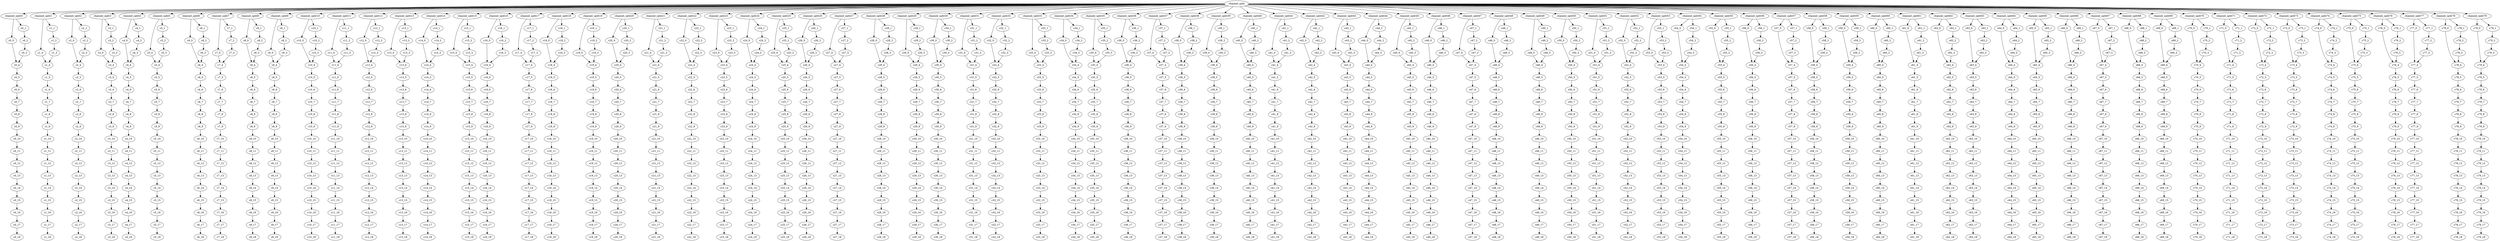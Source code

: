 strict digraph  {
c0_0 [comp=824511];
c0_1 [comp=649003];
c0_2 [comp=713207];
c0_3 [comp=823692];
c0_4 [comp=307861];
c0_5 [comp=608580];
c0_6 [comp=823956];
c0_7 [comp=797704];
c0_8 [comp=558352];
c0_9 [comp=235502];
c0_10 [comp=429218];
c0_11 [comp=895070];
c0_12 [comp=182598];
c0_13 [comp=355311];
c0_14 [comp=860031];
c0_15 [comp=459520];
c0_16 [comp=266922];
c0_17 [comp=353523];
c0_18 [comp=826908];
c1_0 [comp=824511];
c1_1 [comp=649003];
c1_2 [comp=713207];
c1_3 [comp=823692];
c1_4 [comp=307861];
c1_5 [comp=608580];
c1_6 [comp=823956];
c1_7 [comp=797704];
c1_8 [comp=558352];
c1_9 [comp=235502];
c1_10 [comp=429218];
c1_11 [comp=895070];
c1_12 [comp=182598];
c1_13 [comp=355311];
c1_14 [comp=860031];
c1_15 [comp=459520];
c1_16 [comp=266922];
c1_17 [comp=353523];
c1_18 [comp=826908];
c2_0 [comp=824511];
c2_1 [comp=649003];
c2_2 [comp=713207];
c2_3 [comp=823692];
c2_4 [comp=307861];
c2_5 [comp=608580];
c2_6 [comp=823956];
c2_7 [comp=797704];
c2_8 [comp=558352];
c2_9 [comp=235502];
c2_10 [comp=429218];
c2_11 [comp=895070];
c2_12 [comp=182598];
c2_13 [comp=355311];
c2_14 [comp=860031];
c2_15 [comp=459520];
c2_16 [comp=266922];
c2_17 [comp=353523];
c2_18 [comp=826908];
c3_0 [comp=824511];
c3_1 [comp=649003];
c3_2 [comp=713207];
c3_3 [comp=823692];
c3_4 [comp=307861];
c3_5 [comp=608580];
c3_6 [comp=823956];
c3_7 [comp=797704];
c3_8 [comp=558352];
c3_9 [comp=235502];
c3_10 [comp=429218];
c3_11 [comp=895070];
c3_12 [comp=182598];
c3_13 [comp=355311];
c3_14 [comp=860031];
c3_15 [comp=459520];
c3_16 [comp=266922];
c3_17 [comp=353523];
c3_18 [comp=826908];
c4_0 [comp=824511];
c4_1 [comp=649003];
c4_2 [comp=713207];
c4_3 [comp=823692];
c4_4 [comp=307861];
c4_5 [comp=608580];
c4_6 [comp=823956];
c4_7 [comp=797704];
c4_8 [comp=558352];
c4_9 [comp=235502];
c4_10 [comp=429218];
c4_11 [comp=895070];
c4_12 [comp=182598];
c4_13 [comp=355311];
c4_14 [comp=860031];
c4_15 [comp=459520];
c4_16 [comp=266922];
c4_17 [comp=353523];
c4_18 [comp=826908];
c5_0 [comp=824511];
c5_1 [comp=649003];
c5_2 [comp=713207];
c5_3 [comp=823692];
c5_4 [comp=307861];
c5_5 [comp=608580];
c5_6 [comp=823956];
c5_7 [comp=797704];
c5_8 [comp=558352];
c5_9 [comp=235502];
c5_10 [comp=429218];
c5_11 [comp=895070];
c5_12 [comp=182598];
c5_13 [comp=355311];
c5_14 [comp=860031];
c5_15 [comp=459520];
c5_16 [comp=266922];
c5_17 [comp=353523];
c5_18 [comp=826908];
c6_0 [comp=824511];
c6_1 [comp=649003];
c6_2 [comp=713207];
c6_3 [comp=823692];
c6_4 [comp=307861];
c6_5 [comp=608580];
c6_6 [comp=823956];
c6_7 [comp=797704];
c6_8 [comp=558352];
c6_9 [comp=235502];
c6_10 [comp=429218];
c6_11 [comp=895070];
c6_12 [comp=182598];
c6_13 [comp=355311];
c6_14 [comp=860031];
c6_15 [comp=459520];
c6_16 [comp=266922];
c6_17 [comp=353523];
c6_18 [comp=826908];
c7_0 [comp=824511];
c7_1 [comp=649003];
c7_2 [comp=713207];
c7_3 [comp=823692];
c7_4 [comp=307861];
c7_5 [comp=608580];
c7_6 [comp=823956];
c7_7 [comp=797704];
c7_8 [comp=558352];
c7_9 [comp=235502];
c7_10 [comp=429218];
c7_11 [comp=895070];
c7_12 [comp=182598];
c7_13 [comp=355311];
c7_14 [comp=860031];
c7_15 [comp=459520];
c7_16 [comp=266922];
c7_17 [comp=353523];
c7_18 [comp=826908];
c8_0 [comp=824511];
c8_1 [comp=649003];
c8_2 [comp=713207];
c8_3 [comp=823692];
c8_4 [comp=307861];
c8_5 [comp=608580];
c8_6 [comp=823956];
c8_7 [comp=797704];
c8_8 [comp=558352];
c8_9 [comp=235502];
c8_10 [comp=429218];
c8_11 [comp=895070];
c8_12 [comp=182598];
c8_13 [comp=355311];
c8_14 [comp=860031];
c8_15 [comp=459520];
c8_16 [comp=266922];
c8_17 [comp=353523];
c8_18 [comp=826908];
c9_0 [comp=824511];
c9_1 [comp=649003];
c9_2 [comp=713207];
c9_3 [comp=823692];
c9_4 [comp=307861];
c9_5 [comp=608580];
c9_6 [comp=823956];
c9_7 [comp=797704];
c9_8 [comp=558352];
c9_9 [comp=235502];
c9_10 [comp=429218];
c9_11 [comp=895070];
c9_12 [comp=182598];
c9_13 [comp=355311];
c9_14 [comp=860031];
c9_15 [comp=459520];
c9_16 [comp=266922];
c9_17 [comp=353523];
c9_18 [comp=826908];
c10_0 [comp=824511];
c10_1 [comp=649003];
c10_2 [comp=713207];
c10_3 [comp=823692];
c10_4 [comp=307861];
c10_5 [comp=608580];
c10_6 [comp=823956];
c10_7 [comp=797704];
c10_8 [comp=558352];
c10_9 [comp=235502];
c10_10 [comp=429218];
c10_11 [comp=895070];
c10_12 [comp=182598];
c10_13 [comp=355311];
c10_14 [comp=860031];
c10_15 [comp=459520];
c10_16 [comp=266922];
c10_17 [comp=353523];
c10_18 [comp=826908];
c11_0 [comp=824511];
c11_1 [comp=649003];
c11_2 [comp=713207];
c11_3 [comp=823692];
c11_4 [comp=307861];
c11_5 [comp=608580];
c11_6 [comp=823956];
c11_7 [comp=797704];
c11_8 [comp=558352];
c11_9 [comp=235502];
c11_10 [comp=429218];
c11_11 [comp=895070];
c11_12 [comp=182598];
c11_13 [comp=355311];
c11_14 [comp=860031];
c11_15 [comp=459520];
c11_16 [comp=266922];
c11_17 [comp=353523];
c11_18 [comp=826908];
c12_0 [comp=824511];
c12_1 [comp=649003];
c12_2 [comp=713207];
c12_3 [comp=823692];
c12_4 [comp=307861];
c12_5 [comp=608580];
c12_6 [comp=823956];
c12_7 [comp=797704];
c12_8 [comp=558352];
c12_9 [comp=235502];
c12_10 [comp=429218];
c12_11 [comp=895070];
c12_12 [comp=182598];
c12_13 [comp=355311];
c12_14 [comp=860031];
c12_15 [comp=459520];
c12_16 [comp=266922];
c12_17 [comp=353523];
c12_18 [comp=826908];
c13_0 [comp=824511];
c13_1 [comp=649003];
c13_2 [comp=713207];
c13_3 [comp=823692];
c13_4 [comp=307861];
c13_5 [comp=608580];
c13_6 [comp=823956];
c13_7 [comp=797704];
c13_8 [comp=558352];
c13_9 [comp=235502];
c13_10 [comp=429218];
c13_11 [comp=895070];
c13_12 [comp=182598];
c13_13 [comp=355311];
c13_14 [comp=860031];
c13_15 [comp=459520];
c13_16 [comp=266922];
c13_17 [comp=353523];
c13_18 [comp=826908];
c14_0 [comp=824511];
c14_1 [comp=649003];
c14_2 [comp=713207];
c14_3 [comp=823692];
c14_4 [comp=307861];
c14_5 [comp=608580];
c14_6 [comp=823956];
c14_7 [comp=797704];
c14_8 [comp=558352];
c14_9 [comp=235502];
c14_10 [comp=429218];
c14_11 [comp=895070];
c14_12 [comp=182598];
c14_13 [comp=355311];
c14_14 [comp=860031];
c14_15 [comp=459520];
c14_16 [comp=266922];
c14_17 [comp=353523];
c14_18 [comp=826908];
c15_0 [comp=824511];
c15_1 [comp=649003];
c15_2 [comp=713207];
c15_3 [comp=823692];
c15_4 [comp=307861];
c15_5 [comp=608580];
c15_6 [comp=823956];
c15_7 [comp=797704];
c15_8 [comp=558352];
c15_9 [comp=235502];
c15_10 [comp=429218];
c15_11 [comp=895070];
c15_12 [comp=182598];
c15_13 [comp=355311];
c15_14 [comp=860031];
c15_15 [comp=459520];
c15_16 [comp=266922];
c15_17 [comp=353523];
c15_18 [comp=826908];
c16_0 [comp=824511];
c16_1 [comp=649003];
c16_2 [comp=713207];
c16_3 [comp=823692];
c16_4 [comp=307861];
c16_5 [comp=608580];
c16_6 [comp=823956];
c16_7 [comp=797704];
c16_8 [comp=558352];
c16_9 [comp=235502];
c16_10 [comp=429218];
c16_11 [comp=895070];
c16_12 [comp=182598];
c16_13 [comp=355311];
c16_14 [comp=860031];
c16_15 [comp=459520];
c16_16 [comp=266922];
c16_17 [comp=353523];
c16_18 [comp=826908];
c17_0 [comp=824511];
c17_1 [comp=649003];
c17_2 [comp=713207];
c17_3 [comp=823692];
c17_4 [comp=307861];
c17_5 [comp=608580];
c17_6 [comp=823956];
c17_7 [comp=797704];
c17_8 [comp=558352];
c17_9 [comp=235502];
c17_10 [comp=429218];
c17_11 [comp=895070];
c17_12 [comp=182598];
c17_13 [comp=355311];
c17_14 [comp=860031];
c17_15 [comp=459520];
c17_16 [comp=266922];
c17_17 [comp=353523];
c17_18 [comp=826908];
c18_0 [comp=824511];
c18_1 [comp=649003];
c18_2 [comp=713207];
c18_3 [comp=823692];
c18_4 [comp=307861];
c18_5 [comp=608580];
c18_6 [comp=823956];
c18_7 [comp=797704];
c18_8 [comp=558352];
c18_9 [comp=235502];
c18_10 [comp=429218];
c18_11 [comp=895070];
c18_12 [comp=182598];
c18_13 [comp=355311];
c18_14 [comp=860031];
c18_15 [comp=459520];
c18_16 [comp=266922];
c18_17 [comp=353523];
c18_18 [comp=826908];
c19_0 [comp=824511];
c19_1 [comp=649003];
c19_2 [comp=713207];
c19_3 [comp=823692];
c19_4 [comp=307861];
c19_5 [comp=608580];
c19_6 [comp=823956];
c19_7 [comp=797704];
c19_8 [comp=558352];
c19_9 [comp=235502];
c19_10 [comp=429218];
c19_11 [comp=895070];
c19_12 [comp=182598];
c19_13 [comp=355311];
c19_14 [comp=860031];
c19_15 [comp=459520];
c19_16 [comp=266922];
c19_17 [comp=353523];
c19_18 [comp=826908];
c20_0 [comp=824511];
c20_1 [comp=649003];
c20_2 [comp=713207];
c20_3 [comp=823692];
c20_4 [comp=307861];
c20_5 [comp=608580];
c20_6 [comp=823956];
c20_7 [comp=797704];
c20_8 [comp=558352];
c20_9 [comp=235502];
c20_10 [comp=429218];
c20_11 [comp=895070];
c20_12 [comp=182598];
c20_13 [comp=355311];
c20_14 [comp=860031];
c20_15 [comp=459520];
c20_16 [comp=266922];
c20_17 [comp=353523];
c20_18 [comp=826908];
c21_0 [comp=824511];
c21_1 [comp=649003];
c21_2 [comp=713207];
c21_3 [comp=823692];
c21_4 [comp=307861];
c21_5 [comp=608580];
c21_6 [comp=823956];
c21_7 [comp=797704];
c21_8 [comp=558352];
c21_9 [comp=235502];
c21_10 [comp=429218];
c21_11 [comp=895070];
c21_12 [comp=182598];
c21_13 [comp=355311];
c21_14 [comp=860031];
c21_15 [comp=459520];
c21_16 [comp=266922];
c21_17 [comp=353523];
c21_18 [comp=826908];
c22_0 [comp=824511];
c22_1 [comp=649003];
c22_2 [comp=713207];
c22_3 [comp=823692];
c22_4 [comp=307861];
c22_5 [comp=608580];
c22_6 [comp=823956];
c22_7 [comp=797704];
c22_8 [comp=558352];
c22_9 [comp=235502];
c22_10 [comp=429218];
c22_11 [comp=895070];
c22_12 [comp=182598];
c22_13 [comp=355311];
c22_14 [comp=860031];
c22_15 [comp=459520];
c22_16 [comp=266922];
c22_17 [comp=353523];
c22_18 [comp=826908];
c23_0 [comp=824511];
c23_1 [comp=649003];
c23_2 [comp=713207];
c23_3 [comp=823692];
c23_4 [comp=307861];
c23_5 [comp=608580];
c23_6 [comp=823956];
c23_7 [comp=797704];
c23_8 [comp=558352];
c23_9 [comp=235502];
c23_10 [comp=429218];
c23_11 [comp=895070];
c23_12 [comp=182598];
c23_13 [comp=355311];
c23_14 [comp=860031];
c23_15 [comp=459520];
c23_16 [comp=266922];
c23_17 [comp=353523];
c23_18 [comp=826908];
c24_0 [comp=824511];
c24_1 [comp=649003];
c24_2 [comp=713207];
c24_3 [comp=823692];
c24_4 [comp=307861];
c24_5 [comp=608580];
c24_6 [comp=823956];
c24_7 [comp=797704];
c24_8 [comp=558352];
c24_9 [comp=235502];
c24_10 [comp=429218];
c24_11 [comp=895070];
c24_12 [comp=182598];
c24_13 [comp=355311];
c24_14 [comp=860031];
c24_15 [comp=459520];
c24_16 [comp=266922];
c24_17 [comp=353523];
c24_18 [comp=826908];
c25_0 [comp=824511];
c25_1 [comp=649003];
c25_2 [comp=713207];
c25_3 [comp=823692];
c25_4 [comp=307861];
c25_5 [comp=608580];
c25_6 [comp=823956];
c25_7 [comp=797704];
c25_8 [comp=558352];
c25_9 [comp=235502];
c25_10 [comp=429218];
c25_11 [comp=895070];
c25_12 [comp=182598];
c25_13 [comp=355311];
c25_14 [comp=860031];
c25_15 [comp=459520];
c25_16 [comp=266922];
c25_17 [comp=353523];
c25_18 [comp=826908];
c26_0 [comp=824511];
c26_1 [comp=649003];
c26_2 [comp=713207];
c26_3 [comp=823692];
c26_4 [comp=307861];
c26_5 [comp=608580];
c26_6 [comp=823956];
c26_7 [comp=797704];
c26_8 [comp=558352];
c26_9 [comp=235502];
c26_10 [comp=429218];
c26_11 [comp=895070];
c26_12 [comp=182598];
c26_13 [comp=355311];
c26_14 [comp=860031];
c26_15 [comp=459520];
c26_16 [comp=266922];
c26_17 [comp=353523];
c26_18 [comp=826908];
c27_0 [comp=824511];
c27_1 [comp=649003];
c27_2 [comp=713207];
c27_3 [comp=823692];
c27_4 [comp=307861];
c27_5 [comp=608580];
c27_6 [comp=823956];
c27_7 [comp=797704];
c27_8 [comp=558352];
c27_9 [comp=235502];
c27_10 [comp=429218];
c27_11 [comp=895070];
c27_12 [comp=182598];
c27_13 [comp=355311];
c27_14 [comp=860031];
c27_15 [comp=459520];
c27_16 [comp=266922];
c27_17 [comp=353523];
c27_18 [comp=826908];
c28_0 [comp=824511];
c28_1 [comp=649003];
c28_2 [comp=713207];
c28_3 [comp=823692];
c28_4 [comp=307861];
c28_5 [comp=608580];
c28_6 [comp=823956];
c28_7 [comp=797704];
c28_8 [comp=558352];
c28_9 [comp=235502];
c28_10 [comp=429218];
c28_11 [comp=895070];
c28_12 [comp=182598];
c28_13 [comp=355311];
c28_14 [comp=860031];
c28_15 [comp=459520];
c28_16 [comp=266922];
c28_17 [comp=353523];
c28_18 [comp=826908];
c29_0 [comp=824511];
c29_1 [comp=649003];
c29_2 [comp=713207];
c29_3 [comp=823692];
c29_4 [comp=307861];
c29_5 [comp=608580];
c29_6 [comp=823956];
c29_7 [comp=797704];
c29_8 [comp=558352];
c29_9 [comp=235502];
c29_10 [comp=429218];
c29_11 [comp=895070];
c29_12 [comp=182598];
c29_13 [comp=355311];
c29_14 [comp=860031];
c29_15 [comp=459520];
c29_16 [comp=266922];
c29_17 [comp=353523];
c29_18 [comp=826908];
c30_0 [comp=824511];
c30_1 [comp=649003];
c30_2 [comp=713207];
c30_3 [comp=823692];
c30_4 [comp=307861];
c30_5 [comp=608580];
c30_6 [comp=823956];
c30_7 [comp=797704];
c30_8 [comp=558352];
c30_9 [comp=235502];
c30_10 [comp=429218];
c30_11 [comp=895070];
c30_12 [comp=182598];
c30_13 [comp=355311];
c30_14 [comp=860031];
c30_15 [comp=459520];
c30_16 [comp=266922];
c30_17 [comp=353523];
c30_18 [comp=826908];
c31_0 [comp=824511];
c31_1 [comp=649003];
c31_2 [comp=713207];
c31_3 [comp=823692];
c31_4 [comp=307861];
c31_5 [comp=608580];
c31_6 [comp=823956];
c31_7 [comp=797704];
c31_8 [comp=558352];
c31_9 [comp=235502];
c31_10 [comp=429218];
c31_11 [comp=895070];
c31_12 [comp=182598];
c31_13 [comp=355311];
c31_14 [comp=860031];
c31_15 [comp=459520];
c31_16 [comp=266922];
c31_17 [comp=353523];
c31_18 [comp=826908];
c32_0 [comp=824511];
c32_1 [comp=649003];
c32_2 [comp=713207];
c32_3 [comp=823692];
c32_4 [comp=307861];
c32_5 [comp=608580];
c32_6 [comp=823956];
c32_7 [comp=797704];
c32_8 [comp=558352];
c32_9 [comp=235502];
c32_10 [comp=429218];
c32_11 [comp=895070];
c32_12 [comp=182598];
c32_13 [comp=355311];
c32_14 [comp=860031];
c32_15 [comp=459520];
c32_16 [comp=266922];
c32_17 [comp=353523];
c32_18 [comp=826908];
c33_0 [comp=824511];
c33_1 [comp=649003];
c33_2 [comp=713207];
c33_3 [comp=823692];
c33_4 [comp=307861];
c33_5 [comp=608580];
c33_6 [comp=823956];
c33_7 [comp=797704];
c33_8 [comp=558352];
c33_9 [comp=235502];
c33_10 [comp=429218];
c33_11 [comp=895070];
c33_12 [comp=182598];
c33_13 [comp=355311];
c33_14 [comp=860031];
c33_15 [comp=459520];
c33_16 [comp=266922];
c33_17 [comp=353523];
c33_18 [comp=826908];
c34_0 [comp=824511];
c34_1 [comp=649003];
c34_2 [comp=713207];
c34_3 [comp=823692];
c34_4 [comp=307861];
c34_5 [comp=608580];
c34_6 [comp=823956];
c34_7 [comp=797704];
c34_8 [comp=558352];
c34_9 [comp=235502];
c34_10 [comp=429218];
c34_11 [comp=895070];
c34_12 [comp=182598];
c34_13 [comp=355311];
c34_14 [comp=860031];
c34_15 [comp=459520];
c34_16 [comp=266922];
c34_17 [comp=353523];
c34_18 [comp=826908];
c35_0 [comp=824511];
c35_1 [comp=649003];
c35_2 [comp=713207];
c35_3 [comp=823692];
c35_4 [comp=307861];
c35_5 [comp=608580];
c35_6 [comp=823956];
c35_7 [comp=797704];
c35_8 [comp=558352];
c35_9 [comp=235502];
c35_10 [comp=429218];
c35_11 [comp=895070];
c35_12 [comp=182598];
c35_13 [comp=355311];
c35_14 [comp=860031];
c35_15 [comp=459520];
c35_16 [comp=266922];
c35_17 [comp=353523];
c35_18 [comp=826908];
c36_0 [comp=824511];
c36_1 [comp=649003];
c36_2 [comp=713207];
c36_3 [comp=823692];
c36_4 [comp=307861];
c36_5 [comp=608580];
c36_6 [comp=823956];
c36_7 [comp=797704];
c36_8 [comp=558352];
c36_9 [comp=235502];
c36_10 [comp=429218];
c36_11 [comp=895070];
c36_12 [comp=182598];
c36_13 [comp=355311];
c36_14 [comp=860031];
c36_15 [comp=459520];
c36_16 [comp=266922];
c36_17 [comp=353523];
c36_18 [comp=826908];
c37_0 [comp=824511];
c37_1 [comp=649003];
c37_2 [comp=713207];
c37_3 [comp=823692];
c37_4 [comp=307861];
c37_5 [comp=608580];
c37_6 [comp=823956];
c37_7 [comp=797704];
c37_8 [comp=558352];
c37_9 [comp=235502];
c37_10 [comp=429218];
c37_11 [comp=895070];
c37_12 [comp=182598];
c37_13 [comp=355311];
c37_14 [comp=860031];
c37_15 [comp=459520];
c37_16 [comp=266922];
c37_17 [comp=353523];
c37_18 [comp=826908];
c38_0 [comp=824511];
c38_1 [comp=649003];
c38_2 [comp=713207];
c38_3 [comp=823692];
c38_4 [comp=307861];
c38_5 [comp=608580];
c38_6 [comp=823956];
c38_7 [comp=797704];
c38_8 [comp=558352];
c38_9 [comp=235502];
c38_10 [comp=429218];
c38_11 [comp=895070];
c38_12 [comp=182598];
c38_13 [comp=355311];
c38_14 [comp=860031];
c38_15 [comp=459520];
c38_16 [comp=266922];
c38_17 [comp=353523];
c38_18 [comp=826908];
c39_0 [comp=824511];
c39_1 [comp=649003];
c39_2 [comp=713207];
c39_3 [comp=823692];
c39_4 [comp=307861];
c39_5 [comp=608580];
c39_6 [comp=823956];
c39_7 [comp=797704];
c39_8 [comp=558352];
c39_9 [comp=235502];
c39_10 [comp=429218];
c39_11 [comp=895070];
c39_12 [comp=182598];
c39_13 [comp=355311];
c39_14 [comp=860031];
c39_15 [comp=459520];
c39_16 [comp=266922];
c39_17 [comp=353523];
c39_18 [comp=826908];
c40_0 [comp=824511];
c40_1 [comp=649003];
c40_2 [comp=713207];
c40_3 [comp=823692];
c40_4 [comp=307861];
c40_5 [comp=608580];
c40_6 [comp=823956];
c40_7 [comp=797704];
c40_8 [comp=558352];
c40_9 [comp=235502];
c40_10 [comp=429218];
c40_11 [comp=895070];
c40_12 [comp=182598];
c40_13 [comp=355311];
c40_14 [comp=860031];
c40_15 [comp=459520];
c40_16 [comp=266922];
c40_17 [comp=353523];
c40_18 [comp=826908];
c41_0 [comp=824511];
c41_1 [comp=649003];
c41_2 [comp=713207];
c41_3 [comp=823692];
c41_4 [comp=307861];
c41_5 [comp=608580];
c41_6 [comp=823956];
c41_7 [comp=797704];
c41_8 [comp=558352];
c41_9 [comp=235502];
c41_10 [comp=429218];
c41_11 [comp=895070];
c41_12 [comp=182598];
c41_13 [comp=355311];
c41_14 [comp=860031];
c41_15 [comp=459520];
c41_16 [comp=266922];
c41_17 [comp=353523];
c41_18 [comp=826908];
c42_0 [comp=824511];
c42_1 [comp=649003];
c42_2 [comp=713207];
c42_3 [comp=823692];
c42_4 [comp=307861];
c42_5 [comp=608580];
c42_6 [comp=823956];
c42_7 [comp=797704];
c42_8 [comp=558352];
c42_9 [comp=235502];
c42_10 [comp=429218];
c42_11 [comp=895070];
c42_12 [comp=182598];
c42_13 [comp=355311];
c42_14 [comp=860031];
c42_15 [comp=459520];
c42_16 [comp=266922];
c42_17 [comp=353523];
c42_18 [comp=826908];
c43_0 [comp=824511];
c43_1 [comp=649003];
c43_2 [comp=713207];
c43_3 [comp=823692];
c43_4 [comp=307861];
c43_5 [comp=608580];
c43_6 [comp=823956];
c43_7 [comp=797704];
c43_8 [comp=558352];
c43_9 [comp=235502];
c43_10 [comp=429218];
c43_11 [comp=895070];
c43_12 [comp=182598];
c43_13 [comp=355311];
c43_14 [comp=860031];
c43_15 [comp=459520];
c43_16 [comp=266922];
c43_17 [comp=353523];
c43_18 [comp=826908];
c44_0 [comp=824511];
c44_1 [comp=649003];
c44_2 [comp=713207];
c44_3 [comp=823692];
c44_4 [comp=307861];
c44_5 [comp=608580];
c44_6 [comp=823956];
c44_7 [comp=797704];
c44_8 [comp=558352];
c44_9 [comp=235502];
c44_10 [comp=429218];
c44_11 [comp=895070];
c44_12 [comp=182598];
c44_13 [comp=355311];
c44_14 [comp=860031];
c44_15 [comp=459520];
c44_16 [comp=266922];
c44_17 [comp=353523];
c44_18 [comp=826908];
c45_0 [comp=824511];
c45_1 [comp=649003];
c45_2 [comp=713207];
c45_3 [comp=823692];
c45_4 [comp=307861];
c45_5 [comp=608580];
c45_6 [comp=823956];
c45_7 [comp=797704];
c45_8 [comp=558352];
c45_9 [comp=235502];
c45_10 [comp=429218];
c45_11 [comp=895070];
c45_12 [comp=182598];
c45_13 [comp=355311];
c45_14 [comp=860031];
c45_15 [comp=459520];
c45_16 [comp=266922];
c45_17 [comp=353523];
c45_18 [comp=826908];
c46_0 [comp=824511];
c46_1 [comp=649003];
c46_2 [comp=713207];
c46_3 [comp=823692];
c46_4 [comp=307861];
c46_5 [comp=608580];
c46_6 [comp=823956];
c46_7 [comp=797704];
c46_8 [comp=558352];
c46_9 [comp=235502];
c46_10 [comp=429218];
c46_11 [comp=895070];
c46_12 [comp=182598];
c46_13 [comp=355311];
c46_14 [comp=860031];
c46_15 [comp=459520];
c46_16 [comp=266922];
c46_17 [comp=353523];
c46_18 [comp=826908];
c47_0 [comp=824511];
c47_1 [comp=649003];
c47_2 [comp=713207];
c47_3 [comp=823692];
c47_4 [comp=307861];
c47_5 [comp=608580];
c47_6 [comp=823956];
c47_7 [comp=797704];
c47_8 [comp=558352];
c47_9 [comp=235502];
c47_10 [comp=429218];
c47_11 [comp=895070];
c47_12 [comp=182598];
c47_13 [comp=355311];
c47_14 [comp=860031];
c47_15 [comp=459520];
c47_16 [comp=266922];
c47_17 [comp=353523];
c47_18 [comp=826908];
c48_0 [comp=824511];
c48_1 [comp=649003];
c48_2 [comp=713207];
c48_3 [comp=823692];
c48_4 [comp=307861];
c48_5 [comp=608580];
c48_6 [comp=823956];
c48_7 [comp=797704];
c48_8 [comp=558352];
c48_9 [comp=235502];
c48_10 [comp=429218];
c48_11 [comp=895070];
c48_12 [comp=182598];
c48_13 [comp=355311];
c48_14 [comp=860031];
c48_15 [comp=459520];
c48_16 [comp=266922];
c48_17 [comp=353523];
c48_18 [comp=826908];
c49_0 [comp=824511];
c49_1 [comp=649003];
c49_2 [comp=713207];
c49_3 [comp=823692];
c49_4 [comp=307861];
c49_5 [comp=608580];
c49_6 [comp=823956];
c49_7 [comp=797704];
c49_8 [comp=558352];
c49_9 [comp=235502];
c49_10 [comp=429218];
c49_11 [comp=895070];
c49_12 [comp=182598];
c49_13 [comp=355311];
c49_14 [comp=860031];
c49_15 [comp=459520];
c49_16 [comp=266922];
c49_17 [comp=353523];
c49_18 [comp=826908];
c50_0 [comp=824511];
c50_1 [comp=649003];
c50_2 [comp=713207];
c50_3 [comp=823692];
c50_4 [comp=307861];
c50_5 [comp=608580];
c50_6 [comp=823956];
c50_7 [comp=797704];
c50_8 [comp=558352];
c50_9 [comp=235502];
c50_10 [comp=429218];
c50_11 [comp=895070];
c50_12 [comp=182598];
c50_13 [comp=355311];
c50_14 [comp=860031];
c50_15 [comp=459520];
c50_16 [comp=266922];
c50_17 [comp=353523];
c50_18 [comp=826908];
c51_0 [comp=824511];
c51_1 [comp=649003];
c51_2 [comp=713207];
c51_3 [comp=823692];
c51_4 [comp=307861];
c51_5 [comp=608580];
c51_6 [comp=823956];
c51_7 [comp=797704];
c51_8 [comp=558352];
c51_9 [comp=235502];
c51_10 [comp=429218];
c51_11 [comp=895070];
c51_12 [comp=182598];
c51_13 [comp=355311];
c51_14 [comp=860031];
c51_15 [comp=459520];
c51_16 [comp=266922];
c51_17 [comp=353523];
c51_18 [comp=826908];
c52_0 [comp=824511];
c52_1 [comp=649003];
c52_2 [comp=713207];
c52_3 [comp=823692];
c52_4 [comp=307861];
c52_5 [comp=608580];
c52_6 [comp=823956];
c52_7 [comp=797704];
c52_8 [comp=558352];
c52_9 [comp=235502];
c52_10 [comp=429218];
c52_11 [comp=895070];
c52_12 [comp=182598];
c52_13 [comp=355311];
c52_14 [comp=860031];
c52_15 [comp=459520];
c52_16 [comp=266922];
c52_17 [comp=353523];
c52_18 [comp=826908];
c53_0 [comp=824511];
c53_1 [comp=649003];
c53_2 [comp=713207];
c53_3 [comp=823692];
c53_4 [comp=307861];
c53_5 [comp=608580];
c53_6 [comp=823956];
c53_7 [comp=797704];
c53_8 [comp=558352];
c53_9 [comp=235502];
c53_10 [comp=429218];
c53_11 [comp=895070];
c53_12 [comp=182598];
c53_13 [comp=355311];
c53_14 [comp=860031];
c53_15 [comp=459520];
c53_16 [comp=266922];
c53_17 [comp=353523];
c53_18 [comp=826908];
c54_0 [comp=824511];
c54_1 [comp=649003];
c54_2 [comp=713207];
c54_3 [comp=823692];
c54_4 [comp=307861];
c54_5 [comp=608580];
c54_6 [comp=823956];
c54_7 [comp=797704];
c54_8 [comp=558352];
c54_9 [comp=235502];
c54_10 [comp=429218];
c54_11 [comp=895070];
c54_12 [comp=182598];
c54_13 [comp=355311];
c54_14 [comp=860031];
c54_15 [comp=459520];
c54_16 [comp=266922];
c54_17 [comp=353523];
c54_18 [comp=826908];
c55_0 [comp=824511];
c55_1 [comp=649003];
c55_2 [comp=713207];
c55_3 [comp=823692];
c55_4 [comp=307861];
c55_5 [comp=608580];
c55_6 [comp=823956];
c55_7 [comp=797704];
c55_8 [comp=558352];
c55_9 [comp=235502];
c55_10 [comp=429218];
c55_11 [comp=895070];
c55_12 [comp=182598];
c55_13 [comp=355311];
c55_14 [comp=860031];
c55_15 [comp=459520];
c55_16 [comp=266922];
c55_17 [comp=353523];
c55_18 [comp=826908];
c56_0 [comp=824511];
c56_1 [comp=649003];
c56_2 [comp=713207];
c56_3 [comp=823692];
c56_4 [comp=307861];
c56_5 [comp=608580];
c56_6 [comp=823956];
c56_7 [comp=797704];
c56_8 [comp=558352];
c56_9 [comp=235502];
c56_10 [comp=429218];
c56_11 [comp=895070];
c56_12 [comp=182598];
c56_13 [comp=355311];
c56_14 [comp=860031];
c56_15 [comp=459520];
c56_16 [comp=266922];
c56_17 [comp=353523];
c56_18 [comp=826908];
c57_0 [comp=824511];
c57_1 [comp=649003];
c57_2 [comp=713207];
c57_3 [comp=823692];
c57_4 [comp=307861];
c57_5 [comp=608580];
c57_6 [comp=823956];
c57_7 [comp=797704];
c57_8 [comp=558352];
c57_9 [comp=235502];
c57_10 [comp=429218];
c57_11 [comp=895070];
c57_12 [comp=182598];
c57_13 [comp=355311];
c57_14 [comp=860031];
c57_15 [comp=459520];
c57_16 [comp=266922];
c57_17 [comp=353523];
c57_18 [comp=826908];
c58_0 [comp=824511];
c58_1 [comp=649003];
c58_2 [comp=713207];
c58_3 [comp=823692];
c58_4 [comp=307861];
c58_5 [comp=608580];
c58_6 [comp=823956];
c58_7 [comp=797704];
c58_8 [comp=558352];
c58_9 [comp=235502];
c58_10 [comp=429218];
c58_11 [comp=895070];
c58_12 [comp=182598];
c58_13 [comp=355311];
c58_14 [comp=860031];
c58_15 [comp=459520];
c58_16 [comp=266922];
c58_17 [comp=353523];
c58_18 [comp=826908];
c59_0 [comp=824511];
c59_1 [comp=649003];
c59_2 [comp=713207];
c59_3 [comp=823692];
c59_4 [comp=307861];
c59_5 [comp=608580];
c59_6 [comp=823956];
c59_7 [comp=797704];
c59_8 [comp=558352];
c59_9 [comp=235502];
c59_10 [comp=429218];
c59_11 [comp=895070];
c59_12 [comp=182598];
c59_13 [comp=355311];
c59_14 [comp=860031];
c59_15 [comp=459520];
c59_16 [comp=266922];
c59_17 [comp=353523];
c59_18 [comp=826908];
c60_0 [comp=824511];
c60_1 [comp=649003];
c60_2 [comp=713207];
c60_3 [comp=823692];
c60_4 [comp=307861];
c60_5 [comp=608580];
c60_6 [comp=823956];
c60_7 [comp=797704];
c60_8 [comp=558352];
c60_9 [comp=235502];
c60_10 [comp=429218];
c60_11 [comp=895070];
c60_12 [comp=182598];
c60_13 [comp=355311];
c60_14 [comp=860031];
c60_15 [comp=459520];
c60_16 [comp=266922];
c60_17 [comp=353523];
c60_18 [comp=826908];
c61_0 [comp=824511];
c61_1 [comp=649003];
c61_2 [comp=713207];
c61_3 [comp=823692];
c61_4 [comp=307861];
c61_5 [comp=608580];
c61_6 [comp=823956];
c61_7 [comp=797704];
c61_8 [comp=558352];
c61_9 [comp=235502];
c61_10 [comp=429218];
c61_11 [comp=895070];
c61_12 [comp=182598];
c61_13 [comp=355311];
c61_14 [comp=860031];
c61_15 [comp=459520];
c61_16 [comp=266922];
c61_17 [comp=353523];
c61_18 [comp=826908];
c62_0 [comp=824511];
c62_1 [comp=649003];
c62_2 [comp=713207];
c62_3 [comp=823692];
c62_4 [comp=307861];
c62_5 [comp=608580];
c62_6 [comp=823956];
c62_7 [comp=797704];
c62_8 [comp=558352];
c62_9 [comp=235502];
c62_10 [comp=429218];
c62_11 [comp=895070];
c62_12 [comp=182598];
c62_13 [comp=355311];
c62_14 [comp=860031];
c62_15 [comp=459520];
c62_16 [comp=266922];
c62_17 [comp=353523];
c62_18 [comp=826908];
c63_0 [comp=824511];
c63_1 [comp=649003];
c63_2 [comp=713207];
c63_3 [comp=823692];
c63_4 [comp=307861];
c63_5 [comp=608580];
c63_6 [comp=823956];
c63_7 [comp=797704];
c63_8 [comp=558352];
c63_9 [comp=235502];
c63_10 [comp=429218];
c63_11 [comp=895070];
c63_12 [comp=182598];
c63_13 [comp=355311];
c63_14 [comp=860031];
c63_15 [comp=459520];
c63_16 [comp=266922];
c63_17 [comp=353523];
c63_18 [comp=826908];
c64_0 [comp=824511];
c64_1 [comp=649003];
c64_2 [comp=713207];
c64_3 [comp=823692];
c64_4 [comp=307861];
c64_5 [comp=608580];
c64_6 [comp=823956];
c64_7 [comp=797704];
c64_8 [comp=558352];
c64_9 [comp=235502];
c64_10 [comp=429218];
c64_11 [comp=895070];
c64_12 [comp=182598];
c64_13 [comp=355311];
c64_14 [comp=860031];
c64_15 [comp=459520];
c64_16 [comp=266922];
c64_17 [comp=353523];
c64_18 [comp=826908];
c65_0 [comp=824511];
c65_1 [comp=649003];
c65_2 [comp=713207];
c65_3 [comp=823692];
c65_4 [comp=307861];
c65_5 [comp=608580];
c65_6 [comp=823956];
c65_7 [comp=797704];
c65_8 [comp=558352];
c65_9 [comp=235502];
c65_10 [comp=429218];
c65_11 [comp=895070];
c65_12 [comp=182598];
c65_13 [comp=355311];
c65_14 [comp=860031];
c65_15 [comp=459520];
c65_16 [comp=266922];
c65_17 [comp=353523];
c65_18 [comp=826908];
c66_0 [comp=824511];
c66_1 [comp=649003];
c66_2 [comp=713207];
c66_3 [comp=823692];
c66_4 [comp=307861];
c66_5 [comp=608580];
c66_6 [comp=823956];
c66_7 [comp=797704];
c66_8 [comp=558352];
c66_9 [comp=235502];
c66_10 [comp=429218];
c66_11 [comp=895070];
c66_12 [comp=182598];
c66_13 [comp=355311];
c66_14 [comp=860031];
c66_15 [comp=459520];
c66_16 [comp=266922];
c66_17 [comp=353523];
c66_18 [comp=826908];
c67_0 [comp=824511];
c67_1 [comp=649003];
c67_2 [comp=713207];
c67_3 [comp=823692];
c67_4 [comp=307861];
c67_5 [comp=608580];
c67_6 [comp=823956];
c67_7 [comp=797704];
c67_8 [comp=558352];
c67_9 [comp=235502];
c67_10 [comp=429218];
c67_11 [comp=895070];
c67_12 [comp=182598];
c67_13 [comp=355311];
c67_14 [comp=860031];
c67_15 [comp=459520];
c67_16 [comp=266922];
c67_17 [comp=353523];
c67_18 [comp=826908];
c68_0 [comp=824511];
c68_1 [comp=649003];
c68_2 [comp=713207];
c68_3 [comp=823692];
c68_4 [comp=307861];
c68_5 [comp=608580];
c68_6 [comp=823956];
c68_7 [comp=797704];
c68_8 [comp=558352];
c68_9 [comp=235502];
c68_10 [comp=429218];
c68_11 [comp=895070];
c68_12 [comp=182598];
c68_13 [comp=355311];
c68_14 [comp=860031];
c68_15 [comp=459520];
c68_16 [comp=266922];
c68_17 [comp=353523];
c68_18 [comp=826908];
c69_0 [comp=824511];
c69_1 [comp=649003];
c69_2 [comp=713207];
c69_3 [comp=823692];
c69_4 [comp=307861];
c69_5 [comp=608580];
c69_6 [comp=823956];
c69_7 [comp=797704];
c69_8 [comp=558352];
c69_9 [comp=235502];
c69_10 [comp=429218];
c69_11 [comp=895070];
c69_12 [comp=182598];
c69_13 [comp=355311];
c69_14 [comp=860031];
c69_15 [comp=459520];
c69_16 [comp=266922];
c69_17 [comp=353523];
c69_18 [comp=826908];
c70_0 [comp=824511];
c70_1 [comp=649003];
c70_2 [comp=713207];
c70_3 [comp=823692];
c70_4 [comp=307861];
c70_5 [comp=608580];
c70_6 [comp=823956];
c70_7 [comp=797704];
c70_8 [comp=558352];
c70_9 [comp=235502];
c70_10 [comp=429218];
c70_11 [comp=895070];
c70_12 [comp=182598];
c70_13 [comp=355311];
c70_14 [comp=860031];
c70_15 [comp=459520];
c70_16 [comp=266922];
c70_17 [comp=353523];
c70_18 [comp=826908];
c71_0 [comp=824511];
c71_1 [comp=649003];
c71_2 [comp=713207];
c71_3 [comp=823692];
c71_4 [comp=307861];
c71_5 [comp=608580];
c71_6 [comp=823956];
c71_7 [comp=797704];
c71_8 [comp=558352];
c71_9 [comp=235502];
c71_10 [comp=429218];
c71_11 [comp=895070];
c71_12 [comp=182598];
c71_13 [comp=355311];
c71_14 [comp=860031];
c71_15 [comp=459520];
c71_16 [comp=266922];
c71_17 [comp=353523];
c71_18 [comp=826908];
c72_0 [comp=824511];
c72_1 [comp=649003];
c72_2 [comp=713207];
c72_3 [comp=823692];
c72_4 [comp=307861];
c72_5 [comp=608580];
c72_6 [comp=823956];
c72_7 [comp=797704];
c72_8 [comp=558352];
c72_9 [comp=235502];
c72_10 [comp=429218];
c72_11 [comp=895070];
c72_12 [comp=182598];
c72_13 [comp=355311];
c72_14 [comp=860031];
c72_15 [comp=459520];
c72_16 [comp=266922];
c72_17 [comp=353523];
c72_18 [comp=826908];
c73_0 [comp=824511];
c73_1 [comp=649003];
c73_2 [comp=713207];
c73_3 [comp=823692];
c73_4 [comp=307861];
c73_5 [comp=608580];
c73_6 [comp=823956];
c73_7 [comp=797704];
c73_8 [comp=558352];
c73_9 [comp=235502];
c73_10 [comp=429218];
c73_11 [comp=895070];
c73_12 [comp=182598];
c73_13 [comp=355311];
c73_14 [comp=860031];
c73_15 [comp=459520];
c73_16 [comp=266922];
c73_17 [comp=353523];
c73_18 [comp=826908];
c74_0 [comp=824511];
c74_1 [comp=649003];
c74_2 [comp=713207];
c74_3 [comp=823692];
c74_4 [comp=307861];
c74_5 [comp=608580];
c74_6 [comp=823956];
c74_7 [comp=797704];
c74_8 [comp=558352];
c74_9 [comp=235502];
c74_10 [comp=429218];
c74_11 [comp=895070];
c74_12 [comp=182598];
c74_13 [comp=355311];
c74_14 [comp=860031];
c74_15 [comp=459520];
c74_16 [comp=266922];
c74_17 [comp=353523];
c74_18 [comp=826908];
c75_0 [comp=824511];
c75_1 [comp=649003];
c75_2 [comp=713207];
c75_3 [comp=823692];
c75_4 [comp=307861];
c75_5 [comp=608580];
c75_6 [comp=823956];
c75_7 [comp=797704];
c75_8 [comp=558352];
c75_9 [comp=235502];
c75_10 [comp=429218];
c75_11 [comp=895070];
c75_12 [comp=182598];
c75_13 [comp=355311];
c75_14 [comp=860031];
c75_15 [comp=459520];
c75_16 [comp=266922];
c75_17 [comp=353523];
c75_18 [comp=826908];
c76_0 [comp=824511];
c76_1 [comp=649003];
c76_2 [comp=713207];
c76_3 [comp=823692];
c76_4 [comp=307861];
c76_5 [comp=608580];
c76_6 [comp=823956];
c76_7 [comp=797704];
c76_8 [comp=558352];
c76_9 [comp=235502];
c76_10 [comp=429218];
c76_11 [comp=895070];
c76_12 [comp=182598];
c76_13 [comp=355311];
c76_14 [comp=860031];
c76_15 [comp=459520];
c76_16 [comp=266922];
c76_17 [comp=353523];
c76_18 [comp=826908];
c77_0 [comp=824511];
c77_1 [comp=649003];
c77_2 [comp=713207];
c77_3 [comp=823692];
c77_4 [comp=307861];
c77_5 [comp=608580];
c77_6 [comp=823956];
c77_7 [comp=797704];
c77_8 [comp=558352];
c77_9 [comp=235502];
c77_10 [comp=429218];
c77_11 [comp=895070];
c77_12 [comp=182598];
c77_13 [comp=355311];
c77_14 [comp=860031];
c77_15 [comp=459520];
c77_16 [comp=266922];
c77_17 [comp=353523];
c77_18 [comp=826908];
c78_0 [comp=824511];
c78_1 [comp=649003];
c78_2 [comp=713207];
c78_3 [comp=823692];
c78_4 [comp=307861];
c78_5 [comp=608580];
c78_6 [comp=823956];
c78_7 [comp=797704];
c78_8 [comp=558352];
c78_9 [comp=235502];
c78_10 [comp=429218];
c78_11 [comp=895070];
c78_12 [comp=182598];
c78_13 [comp=355311];
c78_14 [comp=860031];
c78_15 [comp=459520];
c78_16 [comp=266922];
c78_17 [comp=353523];
c78_18 [comp=826908];
c79_0 [comp=824511];
c79_1 [comp=649003];
c79_2 [comp=713207];
c79_3 [comp=823692];
c79_4 [comp=307861];
c79_5 [comp=608580];
c79_6 [comp=823956];
c79_7 [comp=797704];
c79_8 [comp=558352];
c79_9 [comp=235502];
c79_10 [comp=429218];
c79_11 [comp=895070];
c79_12 [comp=182598];
c79_13 [comp=355311];
c79_14 [comp=860031];
c79_15 [comp=459520];
c79_16 [comp=266922];
c79_17 [comp=353523];
c79_18 [comp=826908];
channel_split0 [comp=100000];
channel_split1 [comp=100000];
channel_split2 [comp=100000];
channel_split3 [comp=100000];
channel_split4 [comp=100000];
channel_split5 [comp=100000];
channel_split6 [comp=100000];
channel_split7 [comp=100000];
channel_split8 [comp=100000];
channel_split9 [comp=100000];
channel_split10 [comp=100000];
channel_split11 [comp=100000];
channel_split12 [comp=100000];
channel_split13 [comp=100000];
channel_split14 [comp=100000];
channel_split15 [comp=100000];
channel_split16 [comp=100000];
channel_split17 [comp=100000];
channel_split18 [comp=100000];
channel_split19 [comp=100000];
channel_split20 [comp=100000];
channel_split21 [comp=100000];
channel_split22 [comp=100000];
channel_split23 [comp=100000];
channel_split24 [comp=100000];
channel_split25 [comp=100000];
channel_split26 [comp=100000];
channel_split27 [comp=100000];
channel_split28 [comp=100000];
channel_split29 [comp=100000];
channel_split30 [comp=100000];
channel_split31 [comp=100000];
channel_split32 [comp=100000];
channel_split33 [comp=100000];
channel_split34 [comp=100000];
channel_split35 [comp=100000];
channel_split36 [comp=100000];
channel_split37 [comp=100000];
channel_split38 [comp=100000];
channel_split39 [comp=100000];
channel_split40 [comp=100000];
channel_split41 [comp=100000];
channel_split42 [comp=100000];
channel_split43 [comp=100000];
channel_split44 [comp=100000];
channel_split45 [comp=100000];
channel_split46 [comp=100000];
channel_split47 [comp=100000];
channel_split48 [comp=100000];
channel_split49 [comp=100000];
channel_split50 [comp=100000];
channel_split51 [comp=100000];
channel_split52 [comp=100000];
channel_split53 [comp=100000];
channel_split54 [comp=100000];
channel_split55 [comp=100000];
channel_split56 [comp=100000];
channel_split57 [comp=100000];
channel_split58 [comp=100000];
channel_split59 [comp=100000];
channel_split60 [comp=100000];
channel_split61 [comp=100000];
channel_split62 [comp=100000];
channel_split63 [comp=100000];
channel_split64 [comp=100000];
channel_split65 [comp=100000];
channel_split66 [comp=100000];
channel_split67 [comp=100000];
channel_split68 [comp=100000];
channel_split69 [comp=100000];
channel_split70 [comp=100000];
channel_split71 [comp=100000];
channel_split72 [comp=100000];
channel_split73 [comp=100000];
channel_split74 [comp=100000];
channel_split75 [comp=100000];
channel_split76 [comp=100000];
channel_split77 [comp=100000];
channel_split78 [comp=100000];
channel_split79 [comp=100000];
channel_split [comp=100000];
c0_0 -> c0_4  [data_size=0];
c0_1 -> c0_2  [data_size=0];
c0_2 -> c0_3  [data_size=0];
c0_3 -> c0_4  [data_size=0];
c0_4 -> c0_5  [data_size=0];
c0_5 -> c0_6  [data_size=0];
c0_6 -> c0_7  [data_size=0];
c0_7 -> c0_8  [data_size=0];
c0_8 -> c0_9  [data_size=0];
c0_9 -> c0_10  [data_size=0];
c0_10 -> c0_11  [data_size=0];
c0_11 -> c0_12  [data_size=0];
c0_12 -> c0_13  [data_size=0];
c0_13 -> c0_14  [data_size=0];
c0_14 -> c0_15  [data_size=0];
c0_15 -> c0_16  [data_size=0];
c0_16 -> c0_17  [data_size=0];
c0_17 -> c0_18  [data_size=0];
c1_0 -> c1_4  [data_size=0];
c1_1 -> c1_2  [data_size=0];
c1_2 -> c1_3  [data_size=0];
c1_3 -> c1_4  [data_size=0];
c1_4 -> c1_5  [data_size=0];
c1_5 -> c1_6  [data_size=0];
c1_6 -> c1_7  [data_size=0];
c1_7 -> c1_8  [data_size=0];
c1_8 -> c1_9  [data_size=0];
c1_9 -> c1_10  [data_size=0];
c1_10 -> c1_11  [data_size=0];
c1_11 -> c1_12  [data_size=0];
c1_12 -> c1_13  [data_size=0];
c1_13 -> c1_14  [data_size=0];
c1_14 -> c1_15  [data_size=0];
c1_15 -> c1_16  [data_size=0];
c1_16 -> c1_17  [data_size=0];
c1_17 -> c1_18  [data_size=0];
c2_0 -> c2_4  [data_size=0];
c2_1 -> c2_2  [data_size=0];
c2_2 -> c2_3  [data_size=0];
c2_3 -> c2_4  [data_size=0];
c2_4 -> c2_5  [data_size=0];
c2_5 -> c2_6  [data_size=0];
c2_6 -> c2_7  [data_size=0];
c2_7 -> c2_8  [data_size=0];
c2_8 -> c2_9  [data_size=0];
c2_9 -> c2_10  [data_size=0];
c2_10 -> c2_11  [data_size=0];
c2_11 -> c2_12  [data_size=0];
c2_12 -> c2_13  [data_size=0];
c2_13 -> c2_14  [data_size=0];
c2_14 -> c2_15  [data_size=0];
c2_15 -> c2_16  [data_size=0];
c2_16 -> c2_17  [data_size=0];
c2_17 -> c2_18  [data_size=0];
c3_0 -> c3_4  [data_size=0];
c3_1 -> c3_2  [data_size=0];
c3_2 -> c3_3  [data_size=0];
c3_3 -> c3_4  [data_size=0];
c3_4 -> c3_5  [data_size=0];
c3_5 -> c3_6  [data_size=0];
c3_6 -> c3_7  [data_size=0];
c3_7 -> c3_8  [data_size=0];
c3_8 -> c3_9  [data_size=0];
c3_9 -> c3_10  [data_size=0];
c3_10 -> c3_11  [data_size=0];
c3_11 -> c3_12  [data_size=0];
c3_12 -> c3_13  [data_size=0];
c3_13 -> c3_14  [data_size=0];
c3_14 -> c3_15  [data_size=0];
c3_15 -> c3_16  [data_size=0];
c3_16 -> c3_17  [data_size=0];
c3_17 -> c3_18  [data_size=0];
c4_0 -> c4_4  [data_size=0];
c4_1 -> c4_2  [data_size=0];
c4_2 -> c4_3  [data_size=0];
c4_3 -> c4_4  [data_size=0];
c4_4 -> c4_5  [data_size=0];
c4_5 -> c4_6  [data_size=0];
c4_6 -> c4_7  [data_size=0];
c4_7 -> c4_8  [data_size=0];
c4_8 -> c4_9  [data_size=0];
c4_9 -> c4_10  [data_size=0];
c4_10 -> c4_11  [data_size=0];
c4_11 -> c4_12  [data_size=0];
c4_12 -> c4_13  [data_size=0];
c4_13 -> c4_14  [data_size=0];
c4_14 -> c4_15  [data_size=0];
c4_15 -> c4_16  [data_size=0];
c4_16 -> c4_17  [data_size=0];
c4_17 -> c4_18  [data_size=0];
c5_0 -> c5_4  [data_size=0];
c5_1 -> c5_2  [data_size=0];
c5_2 -> c5_3  [data_size=0];
c5_3 -> c5_4  [data_size=0];
c5_4 -> c5_5  [data_size=0];
c5_5 -> c5_6  [data_size=0];
c5_6 -> c5_7  [data_size=0];
c5_7 -> c5_8  [data_size=0];
c5_8 -> c5_9  [data_size=0];
c5_9 -> c5_10  [data_size=0];
c5_10 -> c5_11  [data_size=0];
c5_11 -> c5_12  [data_size=0];
c5_12 -> c5_13  [data_size=0];
c5_13 -> c5_14  [data_size=0];
c5_14 -> c5_15  [data_size=0];
c5_15 -> c5_16  [data_size=0];
c5_16 -> c5_17  [data_size=0];
c5_17 -> c5_18  [data_size=0];
c6_0 -> c6_4  [data_size=0];
c6_1 -> c6_2  [data_size=0];
c6_2 -> c6_3  [data_size=0];
c6_3 -> c6_4  [data_size=0];
c6_4 -> c6_5  [data_size=0];
c6_5 -> c6_6  [data_size=0];
c6_6 -> c6_7  [data_size=0];
c6_7 -> c6_8  [data_size=0];
c6_8 -> c6_9  [data_size=0];
c6_9 -> c6_10  [data_size=0];
c6_10 -> c6_11  [data_size=0];
c6_11 -> c6_12  [data_size=0];
c6_12 -> c6_13  [data_size=0];
c6_13 -> c6_14  [data_size=0];
c6_14 -> c6_15  [data_size=0];
c6_15 -> c6_16  [data_size=0];
c6_16 -> c6_17  [data_size=0];
c6_17 -> c6_18  [data_size=0];
c7_0 -> c7_4  [data_size=0];
c7_1 -> c7_2  [data_size=0];
c7_2 -> c7_3  [data_size=0];
c7_3 -> c7_4  [data_size=0];
c7_4 -> c7_5  [data_size=0];
c7_5 -> c7_6  [data_size=0];
c7_6 -> c7_7  [data_size=0];
c7_7 -> c7_8  [data_size=0];
c7_8 -> c7_9  [data_size=0];
c7_9 -> c7_10  [data_size=0];
c7_10 -> c7_11  [data_size=0];
c7_11 -> c7_12  [data_size=0];
c7_12 -> c7_13  [data_size=0];
c7_13 -> c7_14  [data_size=0];
c7_14 -> c7_15  [data_size=0];
c7_15 -> c7_16  [data_size=0];
c7_16 -> c7_17  [data_size=0];
c7_17 -> c7_18  [data_size=0];
c8_0 -> c8_4  [data_size=0];
c8_1 -> c8_2  [data_size=0];
c8_2 -> c8_3  [data_size=0];
c8_3 -> c8_4  [data_size=0];
c8_4 -> c8_5  [data_size=0];
c8_5 -> c8_6  [data_size=0];
c8_6 -> c8_7  [data_size=0];
c8_7 -> c8_8  [data_size=0];
c8_8 -> c8_9  [data_size=0];
c8_9 -> c8_10  [data_size=0];
c8_10 -> c8_11  [data_size=0];
c8_11 -> c8_12  [data_size=0];
c8_12 -> c8_13  [data_size=0];
c8_13 -> c8_14  [data_size=0];
c8_14 -> c8_15  [data_size=0];
c8_15 -> c8_16  [data_size=0];
c8_16 -> c8_17  [data_size=0];
c8_17 -> c8_18  [data_size=0];
c9_0 -> c9_4  [data_size=0];
c9_1 -> c9_2  [data_size=0];
c9_2 -> c9_3  [data_size=0];
c9_3 -> c9_4  [data_size=0];
c9_4 -> c9_5  [data_size=0];
c9_5 -> c9_6  [data_size=0];
c9_6 -> c9_7  [data_size=0];
c9_7 -> c9_8  [data_size=0];
c9_8 -> c9_9  [data_size=0];
c9_9 -> c9_10  [data_size=0];
c9_10 -> c9_11  [data_size=0];
c9_11 -> c9_12  [data_size=0];
c9_12 -> c9_13  [data_size=0];
c9_13 -> c9_14  [data_size=0];
c9_14 -> c9_15  [data_size=0];
c9_15 -> c9_16  [data_size=0];
c9_16 -> c9_17  [data_size=0];
c9_17 -> c9_18  [data_size=0];
c10_0 -> c10_4  [data_size=0];
c10_1 -> c10_2  [data_size=0];
c10_2 -> c10_3  [data_size=0];
c10_3 -> c10_4  [data_size=0];
c10_4 -> c10_5  [data_size=0];
c10_5 -> c10_6  [data_size=0];
c10_6 -> c10_7  [data_size=0];
c10_7 -> c10_8  [data_size=0];
c10_8 -> c10_9  [data_size=0];
c10_9 -> c10_10  [data_size=0];
c10_10 -> c10_11  [data_size=0];
c10_11 -> c10_12  [data_size=0];
c10_12 -> c10_13  [data_size=0];
c10_13 -> c10_14  [data_size=0];
c10_14 -> c10_15  [data_size=0];
c10_15 -> c10_16  [data_size=0];
c10_16 -> c10_17  [data_size=0];
c10_17 -> c10_18  [data_size=0];
c11_0 -> c11_4  [data_size=0];
c11_1 -> c11_2  [data_size=0];
c11_2 -> c11_3  [data_size=0];
c11_3 -> c11_4  [data_size=0];
c11_4 -> c11_5  [data_size=0];
c11_5 -> c11_6  [data_size=0];
c11_6 -> c11_7  [data_size=0];
c11_7 -> c11_8  [data_size=0];
c11_8 -> c11_9  [data_size=0];
c11_9 -> c11_10  [data_size=0];
c11_10 -> c11_11  [data_size=0];
c11_11 -> c11_12  [data_size=0];
c11_12 -> c11_13  [data_size=0];
c11_13 -> c11_14  [data_size=0];
c11_14 -> c11_15  [data_size=0];
c11_15 -> c11_16  [data_size=0];
c11_16 -> c11_17  [data_size=0];
c11_17 -> c11_18  [data_size=0];
c12_0 -> c12_4  [data_size=0];
c12_1 -> c12_2  [data_size=0];
c12_2 -> c12_3  [data_size=0];
c12_3 -> c12_4  [data_size=0];
c12_4 -> c12_5  [data_size=0];
c12_5 -> c12_6  [data_size=0];
c12_6 -> c12_7  [data_size=0];
c12_7 -> c12_8  [data_size=0];
c12_8 -> c12_9  [data_size=0];
c12_9 -> c12_10  [data_size=0];
c12_10 -> c12_11  [data_size=0];
c12_11 -> c12_12  [data_size=0];
c12_12 -> c12_13  [data_size=0];
c12_13 -> c12_14  [data_size=0];
c12_14 -> c12_15  [data_size=0];
c12_15 -> c12_16  [data_size=0];
c12_16 -> c12_17  [data_size=0];
c12_17 -> c12_18  [data_size=0];
c13_0 -> c13_4  [data_size=0];
c13_1 -> c13_2  [data_size=0];
c13_2 -> c13_3  [data_size=0];
c13_3 -> c13_4  [data_size=0];
c13_4 -> c13_5  [data_size=0];
c13_5 -> c13_6  [data_size=0];
c13_6 -> c13_7  [data_size=0];
c13_7 -> c13_8  [data_size=0];
c13_8 -> c13_9  [data_size=0];
c13_9 -> c13_10  [data_size=0];
c13_10 -> c13_11  [data_size=0];
c13_11 -> c13_12  [data_size=0];
c13_12 -> c13_13  [data_size=0];
c13_13 -> c13_14  [data_size=0];
c13_14 -> c13_15  [data_size=0];
c13_15 -> c13_16  [data_size=0];
c13_16 -> c13_17  [data_size=0];
c13_17 -> c13_18  [data_size=0];
c14_0 -> c14_4  [data_size=0];
c14_1 -> c14_2  [data_size=0];
c14_2 -> c14_3  [data_size=0];
c14_3 -> c14_4  [data_size=0];
c14_4 -> c14_5  [data_size=0];
c14_5 -> c14_6  [data_size=0];
c14_6 -> c14_7  [data_size=0];
c14_7 -> c14_8  [data_size=0];
c14_8 -> c14_9  [data_size=0];
c14_9 -> c14_10  [data_size=0];
c14_10 -> c14_11  [data_size=0];
c14_11 -> c14_12  [data_size=0];
c14_12 -> c14_13  [data_size=0];
c14_13 -> c14_14  [data_size=0];
c14_14 -> c14_15  [data_size=0];
c14_15 -> c14_16  [data_size=0];
c14_16 -> c14_17  [data_size=0];
c14_17 -> c14_18  [data_size=0];
c15_0 -> c15_4  [data_size=0];
c15_1 -> c15_2  [data_size=0];
c15_2 -> c15_3  [data_size=0];
c15_3 -> c15_4  [data_size=0];
c15_4 -> c15_5  [data_size=0];
c15_5 -> c15_6  [data_size=0];
c15_6 -> c15_7  [data_size=0];
c15_7 -> c15_8  [data_size=0];
c15_8 -> c15_9  [data_size=0];
c15_9 -> c15_10  [data_size=0];
c15_10 -> c15_11  [data_size=0];
c15_11 -> c15_12  [data_size=0];
c15_12 -> c15_13  [data_size=0];
c15_13 -> c15_14  [data_size=0];
c15_14 -> c15_15  [data_size=0];
c15_15 -> c15_16  [data_size=0];
c15_16 -> c15_17  [data_size=0];
c15_17 -> c15_18  [data_size=0];
c16_0 -> c16_4  [data_size=0];
c16_1 -> c16_2  [data_size=0];
c16_2 -> c16_3  [data_size=0];
c16_3 -> c16_4  [data_size=0];
c16_4 -> c16_5  [data_size=0];
c16_5 -> c16_6  [data_size=0];
c16_6 -> c16_7  [data_size=0];
c16_7 -> c16_8  [data_size=0];
c16_8 -> c16_9  [data_size=0];
c16_9 -> c16_10  [data_size=0];
c16_10 -> c16_11  [data_size=0];
c16_11 -> c16_12  [data_size=0];
c16_12 -> c16_13  [data_size=0];
c16_13 -> c16_14  [data_size=0];
c16_14 -> c16_15  [data_size=0];
c16_15 -> c16_16  [data_size=0];
c16_16 -> c16_17  [data_size=0];
c16_17 -> c16_18  [data_size=0];
c17_0 -> c17_4  [data_size=0];
c17_1 -> c17_2  [data_size=0];
c17_2 -> c17_3  [data_size=0];
c17_3 -> c17_4  [data_size=0];
c17_4 -> c17_5  [data_size=0];
c17_5 -> c17_6  [data_size=0];
c17_6 -> c17_7  [data_size=0];
c17_7 -> c17_8  [data_size=0];
c17_8 -> c17_9  [data_size=0];
c17_9 -> c17_10  [data_size=0];
c17_10 -> c17_11  [data_size=0];
c17_11 -> c17_12  [data_size=0];
c17_12 -> c17_13  [data_size=0];
c17_13 -> c17_14  [data_size=0];
c17_14 -> c17_15  [data_size=0];
c17_15 -> c17_16  [data_size=0];
c17_16 -> c17_17  [data_size=0];
c17_17 -> c17_18  [data_size=0];
c18_0 -> c18_4  [data_size=0];
c18_1 -> c18_2  [data_size=0];
c18_2 -> c18_3  [data_size=0];
c18_3 -> c18_4  [data_size=0];
c18_4 -> c18_5  [data_size=0];
c18_5 -> c18_6  [data_size=0];
c18_6 -> c18_7  [data_size=0];
c18_7 -> c18_8  [data_size=0];
c18_8 -> c18_9  [data_size=0];
c18_9 -> c18_10  [data_size=0];
c18_10 -> c18_11  [data_size=0];
c18_11 -> c18_12  [data_size=0];
c18_12 -> c18_13  [data_size=0];
c18_13 -> c18_14  [data_size=0];
c18_14 -> c18_15  [data_size=0];
c18_15 -> c18_16  [data_size=0];
c18_16 -> c18_17  [data_size=0];
c18_17 -> c18_18  [data_size=0];
c19_0 -> c19_4  [data_size=0];
c19_1 -> c19_2  [data_size=0];
c19_2 -> c19_3  [data_size=0];
c19_3 -> c19_4  [data_size=0];
c19_4 -> c19_5  [data_size=0];
c19_5 -> c19_6  [data_size=0];
c19_6 -> c19_7  [data_size=0];
c19_7 -> c19_8  [data_size=0];
c19_8 -> c19_9  [data_size=0];
c19_9 -> c19_10  [data_size=0];
c19_10 -> c19_11  [data_size=0];
c19_11 -> c19_12  [data_size=0];
c19_12 -> c19_13  [data_size=0];
c19_13 -> c19_14  [data_size=0];
c19_14 -> c19_15  [data_size=0];
c19_15 -> c19_16  [data_size=0];
c19_16 -> c19_17  [data_size=0];
c19_17 -> c19_18  [data_size=0];
c20_0 -> c20_4  [data_size=0];
c20_1 -> c20_2  [data_size=0];
c20_2 -> c20_3  [data_size=0];
c20_3 -> c20_4  [data_size=0];
c20_4 -> c20_5  [data_size=0];
c20_5 -> c20_6  [data_size=0];
c20_6 -> c20_7  [data_size=0];
c20_7 -> c20_8  [data_size=0];
c20_8 -> c20_9  [data_size=0];
c20_9 -> c20_10  [data_size=0];
c20_10 -> c20_11  [data_size=0];
c20_11 -> c20_12  [data_size=0];
c20_12 -> c20_13  [data_size=0];
c20_13 -> c20_14  [data_size=0];
c20_14 -> c20_15  [data_size=0];
c20_15 -> c20_16  [data_size=0];
c20_16 -> c20_17  [data_size=0];
c20_17 -> c20_18  [data_size=0];
c21_0 -> c21_4  [data_size=0];
c21_1 -> c21_2  [data_size=0];
c21_2 -> c21_3  [data_size=0];
c21_3 -> c21_4  [data_size=0];
c21_4 -> c21_5  [data_size=0];
c21_5 -> c21_6  [data_size=0];
c21_6 -> c21_7  [data_size=0];
c21_7 -> c21_8  [data_size=0];
c21_8 -> c21_9  [data_size=0];
c21_9 -> c21_10  [data_size=0];
c21_10 -> c21_11  [data_size=0];
c21_11 -> c21_12  [data_size=0];
c21_12 -> c21_13  [data_size=0];
c21_13 -> c21_14  [data_size=0];
c21_14 -> c21_15  [data_size=0];
c21_15 -> c21_16  [data_size=0];
c21_16 -> c21_17  [data_size=0];
c21_17 -> c21_18  [data_size=0];
c22_0 -> c22_4  [data_size=0];
c22_1 -> c22_2  [data_size=0];
c22_2 -> c22_3  [data_size=0];
c22_3 -> c22_4  [data_size=0];
c22_4 -> c22_5  [data_size=0];
c22_5 -> c22_6  [data_size=0];
c22_6 -> c22_7  [data_size=0];
c22_7 -> c22_8  [data_size=0];
c22_8 -> c22_9  [data_size=0];
c22_9 -> c22_10  [data_size=0];
c22_10 -> c22_11  [data_size=0];
c22_11 -> c22_12  [data_size=0];
c22_12 -> c22_13  [data_size=0];
c22_13 -> c22_14  [data_size=0];
c22_14 -> c22_15  [data_size=0];
c22_15 -> c22_16  [data_size=0];
c22_16 -> c22_17  [data_size=0];
c22_17 -> c22_18  [data_size=0];
c23_0 -> c23_4  [data_size=0];
c23_1 -> c23_2  [data_size=0];
c23_2 -> c23_3  [data_size=0];
c23_3 -> c23_4  [data_size=0];
c23_4 -> c23_5  [data_size=0];
c23_5 -> c23_6  [data_size=0];
c23_6 -> c23_7  [data_size=0];
c23_7 -> c23_8  [data_size=0];
c23_8 -> c23_9  [data_size=0];
c23_9 -> c23_10  [data_size=0];
c23_10 -> c23_11  [data_size=0];
c23_11 -> c23_12  [data_size=0];
c23_12 -> c23_13  [data_size=0];
c23_13 -> c23_14  [data_size=0];
c23_14 -> c23_15  [data_size=0];
c23_15 -> c23_16  [data_size=0];
c23_16 -> c23_17  [data_size=0];
c23_17 -> c23_18  [data_size=0];
c24_0 -> c24_4  [data_size=0];
c24_1 -> c24_2  [data_size=0];
c24_2 -> c24_3  [data_size=0];
c24_3 -> c24_4  [data_size=0];
c24_4 -> c24_5  [data_size=0];
c24_5 -> c24_6  [data_size=0];
c24_6 -> c24_7  [data_size=0];
c24_7 -> c24_8  [data_size=0];
c24_8 -> c24_9  [data_size=0];
c24_9 -> c24_10  [data_size=0];
c24_10 -> c24_11  [data_size=0];
c24_11 -> c24_12  [data_size=0];
c24_12 -> c24_13  [data_size=0];
c24_13 -> c24_14  [data_size=0];
c24_14 -> c24_15  [data_size=0];
c24_15 -> c24_16  [data_size=0];
c24_16 -> c24_17  [data_size=0];
c24_17 -> c24_18  [data_size=0];
c25_0 -> c25_4  [data_size=0];
c25_1 -> c25_2  [data_size=0];
c25_2 -> c25_3  [data_size=0];
c25_3 -> c25_4  [data_size=0];
c25_4 -> c25_5  [data_size=0];
c25_5 -> c25_6  [data_size=0];
c25_6 -> c25_7  [data_size=0];
c25_7 -> c25_8  [data_size=0];
c25_8 -> c25_9  [data_size=0];
c25_9 -> c25_10  [data_size=0];
c25_10 -> c25_11  [data_size=0];
c25_11 -> c25_12  [data_size=0];
c25_12 -> c25_13  [data_size=0];
c25_13 -> c25_14  [data_size=0];
c25_14 -> c25_15  [data_size=0];
c25_15 -> c25_16  [data_size=0];
c25_16 -> c25_17  [data_size=0];
c25_17 -> c25_18  [data_size=0];
c26_0 -> c26_4  [data_size=0];
c26_1 -> c26_2  [data_size=0];
c26_2 -> c26_3  [data_size=0];
c26_3 -> c26_4  [data_size=0];
c26_4 -> c26_5  [data_size=0];
c26_5 -> c26_6  [data_size=0];
c26_6 -> c26_7  [data_size=0];
c26_7 -> c26_8  [data_size=0];
c26_8 -> c26_9  [data_size=0];
c26_9 -> c26_10  [data_size=0];
c26_10 -> c26_11  [data_size=0];
c26_11 -> c26_12  [data_size=0];
c26_12 -> c26_13  [data_size=0];
c26_13 -> c26_14  [data_size=0];
c26_14 -> c26_15  [data_size=0];
c26_15 -> c26_16  [data_size=0];
c26_16 -> c26_17  [data_size=0];
c26_17 -> c26_18  [data_size=0];
c27_0 -> c27_4  [data_size=0];
c27_1 -> c27_2  [data_size=0];
c27_2 -> c27_3  [data_size=0];
c27_3 -> c27_4  [data_size=0];
c27_4 -> c27_5  [data_size=0];
c27_5 -> c27_6  [data_size=0];
c27_6 -> c27_7  [data_size=0];
c27_7 -> c27_8  [data_size=0];
c27_8 -> c27_9  [data_size=0];
c27_9 -> c27_10  [data_size=0];
c27_10 -> c27_11  [data_size=0];
c27_11 -> c27_12  [data_size=0];
c27_12 -> c27_13  [data_size=0];
c27_13 -> c27_14  [data_size=0];
c27_14 -> c27_15  [data_size=0];
c27_15 -> c27_16  [data_size=0];
c27_16 -> c27_17  [data_size=0];
c27_17 -> c27_18  [data_size=0];
c28_0 -> c28_4  [data_size=0];
c28_1 -> c28_2  [data_size=0];
c28_2 -> c28_3  [data_size=0];
c28_3 -> c28_4  [data_size=0];
c28_4 -> c28_5  [data_size=0];
c28_5 -> c28_6  [data_size=0];
c28_6 -> c28_7  [data_size=0];
c28_7 -> c28_8  [data_size=0];
c28_8 -> c28_9  [data_size=0];
c28_9 -> c28_10  [data_size=0];
c28_10 -> c28_11  [data_size=0];
c28_11 -> c28_12  [data_size=0];
c28_12 -> c28_13  [data_size=0];
c28_13 -> c28_14  [data_size=0];
c28_14 -> c28_15  [data_size=0];
c28_15 -> c28_16  [data_size=0];
c28_16 -> c28_17  [data_size=0];
c28_17 -> c28_18  [data_size=0];
c29_0 -> c29_4  [data_size=0];
c29_1 -> c29_2  [data_size=0];
c29_2 -> c29_3  [data_size=0];
c29_3 -> c29_4  [data_size=0];
c29_4 -> c29_5  [data_size=0];
c29_5 -> c29_6  [data_size=0];
c29_6 -> c29_7  [data_size=0];
c29_7 -> c29_8  [data_size=0];
c29_8 -> c29_9  [data_size=0];
c29_9 -> c29_10  [data_size=0];
c29_10 -> c29_11  [data_size=0];
c29_11 -> c29_12  [data_size=0];
c29_12 -> c29_13  [data_size=0];
c29_13 -> c29_14  [data_size=0];
c29_14 -> c29_15  [data_size=0];
c29_15 -> c29_16  [data_size=0];
c29_16 -> c29_17  [data_size=0];
c29_17 -> c29_18  [data_size=0];
c30_0 -> c30_4  [data_size=0];
c30_1 -> c30_2  [data_size=0];
c30_2 -> c30_3  [data_size=0];
c30_3 -> c30_4  [data_size=0];
c30_4 -> c30_5  [data_size=0];
c30_5 -> c30_6  [data_size=0];
c30_6 -> c30_7  [data_size=0];
c30_7 -> c30_8  [data_size=0];
c30_8 -> c30_9  [data_size=0];
c30_9 -> c30_10  [data_size=0];
c30_10 -> c30_11  [data_size=0];
c30_11 -> c30_12  [data_size=0];
c30_12 -> c30_13  [data_size=0];
c30_13 -> c30_14  [data_size=0];
c30_14 -> c30_15  [data_size=0];
c30_15 -> c30_16  [data_size=0];
c30_16 -> c30_17  [data_size=0];
c30_17 -> c30_18  [data_size=0];
c31_0 -> c31_4  [data_size=0];
c31_1 -> c31_2  [data_size=0];
c31_2 -> c31_3  [data_size=0];
c31_3 -> c31_4  [data_size=0];
c31_4 -> c31_5  [data_size=0];
c31_5 -> c31_6  [data_size=0];
c31_6 -> c31_7  [data_size=0];
c31_7 -> c31_8  [data_size=0];
c31_8 -> c31_9  [data_size=0];
c31_9 -> c31_10  [data_size=0];
c31_10 -> c31_11  [data_size=0];
c31_11 -> c31_12  [data_size=0];
c31_12 -> c31_13  [data_size=0];
c31_13 -> c31_14  [data_size=0];
c31_14 -> c31_15  [data_size=0];
c31_15 -> c31_16  [data_size=0];
c31_16 -> c31_17  [data_size=0];
c31_17 -> c31_18  [data_size=0];
c32_0 -> c32_4  [data_size=0];
c32_1 -> c32_2  [data_size=0];
c32_2 -> c32_3  [data_size=0];
c32_3 -> c32_4  [data_size=0];
c32_4 -> c32_5  [data_size=0];
c32_5 -> c32_6  [data_size=0];
c32_6 -> c32_7  [data_size=0];
c32_7 -> c32_8  [data_size=0];
c32_8 -> c32_9  [data_size=0];
c32_9 -> c32_10  [data_size=0];
c32_10 -> c32_11  [data_size=0];
c32_11 -> c32_12  [data_size=0];
c32_12 -> c32_13  [data_size=0];
c32_13 -> c32_14  [data_size=0];
c32_14 -> c32_15  [data_size=0];
c32_15 -> c32_16  [data_size=0];
c32_16 -> c32_17  [data_size=0];
c32_17 -> c32_18  [data_size=0];
c33_0 -> c33_4  [data_size=0];
c33_1 -> c33_2  [data_size=0];
c33_2 -> c33_3  [data_size=0];
c33_3 -> c33_4  [data_size=0];
c33_4 -> c33_5  [data_size=0];
c33_5 -> c33_6  [data_size=0];
c33_6 -> c33_7  [data_size=0];
c33_7 -> c33_8  [data_size=0];
c33_8 -> c33_9  [data_size=0];
c33_9 -> c33_10  [data_size=0];
c33_10 -> c33_11  [data_size=0];
c33_11 -> c33_12  [data_size=0];
c33_12 -> c33_13  [data_size=0];
c33_13 -> c33_14  [data_size=0];
c33_14 -> c33_15  [data_size=0];
c33_15 -> c33_16  [data_size=0];
c33_16 -> c33_17  [data_size=0];
c33_17 -> c33_18  [data_size=0];
c34_0 -> c34_4  [data_size=0];
c34_1 -> c34_2  [data_size=0];
c34_2 -> c34_3  [data_size=0];
c34_3 -> c34_4  [data_size=0];
c34_4 -> c34_5  [data_size=0];
c34_5 -> c34_6  [data_size=0];
c34_6 -> c34_7  [data_size=0];
c34_7 -> c34_8  [data_size=0];
c34_8 -> c34_9  [data_size=0];
c34_9 -> c34_10  [data_size=0];
c34_10 -> c34_11  [data_size=0];
c34_11 -> c34_12  [data_size=0];
c34_12 -> c34_13  [data_size=0];
c34_13 -> c34_14  [data_size=0];
c34_14 -> c34_15  [data_size=0];
c34_15 -> c34_16  [data_size=0];
c34_16 -> c34_17  [data_size=0];
c34_17 -> c34_18  [data_size=0];
c35_0 -> c35_4  [data_size=0];
c35_1 -> c35_2  [data_size=0];
c35_2 -> c35_3  [data_size=0];
c35_3 -> c35_4  [data_size=0];
c35_4 -> c35_5  [data_size=0];
c35_5 -> c35_6  [data_size=0];
c35_6 -> c35_7  [data_size=0];
c35_7 -> c35_8  [data_size=0];
c35_8 -> c35_9  [data_size=0];
c35_9 -> c35_10  [data_size=0];
c35_10 -> c35_11  [data_size=0];
c35_11 -> c35_12  [data_size=0];
c35_12 -> c35_13  [data_size=0];
c35_13 -> c35_14  [data_size=0];
c35_14 -> c35_15  [data_size=0];
c35_15 -> c35_16  [data_size=0];
c35_16 -> c35_17  [data_size=0];
c35_17 -> c35_18  [data_size=0];
c36_0 -> c36_4  [data_size=0];
c36_1 -> c36_2  [data_size=0];
c36_2 -> c36_3  [data_size=0];
c36_3 -> c36_4  [data_size=0];
c36_4 -> c36_5  [data_size=0];
c36_5 -> c36_6  [data_size=0];
c36_6 -> c36_7  [data_size=0];
c36_7 -> c36_8  [data_size=0];
c36_8 -> c36_9  [data_size=0];
c36_9 -> c36_10  [data_size=0];
c36_10 -> c36_11  [data_size=0];
c36_11 -> c36_12  [data_size=0];
c36_12 -> c36_13  [data_size=0];
c36_13 -> c36_14  [data_size=0];
c36_14 -> c36_15  [data_size=0];
c36_15 -> c36_16  [data_size=0];
c36_16 -> c36_17  [data_size=0];
c36_17 -> c36_18  [data_size=0];
c37_0 -> c37_4  [data_size=0];
c37_1 -> c37_2  [data_size=0];
c37_2 -> c37_3  [data_size=0];
c37_3 -> c37_4  [data_size=0];
c37_4 -> c37_5  [data_size=0];
c37_5 -> c37_6  [data_size=0];
c37_6 -> c37_7  [data_size=0];
c37_7 -> c37_8  [data_size=0];
c37_8 -> c37_9  [data_size=0];
c37_9 -> c37_10  [data_size=0];
c37_10 -> c37_11  [data_size=0];
c37_11 -> c37_12  [data_size=0];
c37_12 -> c37_13  [data_size=0];
c37_13 -> c37_14  [data_size=0];
c37_14 -> c37_15  [data_size=0];
c37_15 -> c37_16  [data_size=0];
c37_16 -> c37_17  [data_size=0];
c37_17 -> c37_18  [data_size=0];
c38_0 -> c38_4  [data_size=0];
c38_1 -> c38_2  [data_size=0];
c38_2 -> c38_3  [data_size=0];
c38_3 -> c38_4  [data_size=0];
c38_4 -> c38_5  [data_size=0];
c38_5 -> c38_6  [data_size=0];
c38_6 -> c38_7  [data_size=0];
c38_7 -> c38_8  [data_size=0];
c38_8 -> c38_9  [data_size=0];
c38_9 -> c38_10  [data_size=0];
c38_10 -> c38_11  [data_size=0];
c38_11 -> c38_12  [data_size=0];
c38_12 -> c38_13  [data_size=0];
c38_13 -> c38_14  [data_size=0];
c38_14 -> c38_15  [data_size=0];
c38_15 -> c38_16  [data_size=0];
c38_16 -> c38_17  [data_size=0];
c38_17 -> c38_18  [data_size=0];
c39_0 -> c39_4  [data_size=0];
c39_1 -> c39_2  [data_size=0];
c39_2 -> c39_3  [data_size=0];
c39_3 -> c39_4  [data_size=0];
c39_4 -> c39_5  [data_size=0];
c39_5 -> c39_6  [data_size=0];
c39_6 -> c39_7  [data_size=0];
c39_7 -> c39_8  [data_size=0];
c39_8 -> c39_9  [data_size=0];
c39_9 -> c39_10  [data_size=0];
c39_10 -> c39_11  [data_size=0];
c39_11 -> c39_12  [data_size=0];
c39_12 -> c39_13  [data_size=0];
c39_13 -> c39_14  [data_size=0];
c39_14 -> c39_15  [data_size=0];
c39_15 -> c39_16  [data_size=0];
c39_16 -> c39_17  [data_size=0];
c39_17 -> c39_18  [data_size=0];
c40_0 -> c40_4  [data_size=0];
c40_1 -> c40_2  [data_size=0];
c40_2 -> c40_3  [data_size=0];
c40_3 -> c40_4  [data_size=0];
c40_4 -> c40_5  [data_size=0];
c40_5 -> c40_6  [data_size=0];
c40_6 -> c40_7  [data_size=0];
c40_7 -> c40_8  [data_size=0];
c40_8 -> c40_9  [data_size=0];
c40_9 -> c40_10  [data_size=0];
c40_10 -> c40_11  [data_size=0];
c40_11 -> c40_12  [data_size=0];
c40_12 -> c40_13  [data_size=0];
c40_13 -> c40_14  [data_size=0];
c40_14 -> c40_15  [data_size=0];
c40_15 -> c40_16  [data_size=0];
c40_16 -> c40_17  [data_size=0];
c40_17 -> c40_18  [data_size=0];
c41_0 -> c41_4  [data_size=0];
c41_1 -> c41_2  [data_size=0];
c41_2 -> c41_3  [data_size=0];
c41_3 -> c41_4  [data_size=0];
c41_4 -> c41_5  [data_size=0];
c41_5 -> c41_6  [data_size=0];
c41_6 -> c41_7  [data_size=0];
c41_7 -> c41_8  [data_size=0];
c41_8 -> c41_9  [data_size=0];
c41_9 -> c41_10  [data_size=0];
c41_10 -> c41_11  [data_size=0];
c41_11 -> c41_12  [data_size=0];
c41_12 -> c41_13  [data_size=0];
c41_13 -> c41_14  [data_size=0];
c41_14 -> c41_15  [data_size=0];
c41_15 -> c41_16  [data_size=0];
c41_16 -> c41_17  [data_size=0];
c41_17 -> c41_18  [data_size=0];
c42_0 -> c42_4  [data_size=0];
c42_1 -> c42_2  [data_size=0];
c42_2 -> c42_3  [data_size=0];
c42_3 -> c42_4  [data_size=0];
c42_4 -> c42_5  [data_size=0];
c42_5 -> c42_6  [data_size=0];
c42_6 -> c42_7  [data_size=0];
c42_7 -> c42_8  [data_size=0];
c42_8 -> c42_9  [data_size=0];
c42_9 -> c42_10  [data_size=0];
c42_10 -> c42_11  [data_size=0];
c42_11 -> c42_12  [data_size=0];
c42_12 -> c42_13  [data_size=0];
c42_13 -> c42_14  [data_size=0];
c42_14 -> c42_15  [data_size=0];
c42_15 -> c42_16  [data_size=0];
c42_16 -> c42_17  [data_size=0];
c42_17 -> c42_18  [data_size=0];
c43_0 -> c43_4  [data_size=0];
c43_1 -> c43_2  [data_size=0];
c43_2 -> c43_3  [data_size=0];
c43_3 -> c43_4  [data_size=0];
c43_4 -> c43_5  [data_size=0];
c43_5 -> c43_6  [data_size=0];
c43_6 -> c43_7  [data_size=0];
c43_7 -> c43_8  [data_size=0];
c43_8 -> c43_9  [data_size=0];
c43_9 -> c43_10  [data_size=0];
c43_10 -> c43_11  [data_size=0];
c43_11 -> c43_12  [data_size=0];
c43_12 -> c43_13  [data_size=0];
c43_13 -> c43_14  [data_size=0];
c43_14 -> c43_15  [data_size=0];
c43_15 -> c43_16  [data_size=0];
c43_16 -> c43_17  [data_size=0];
c43_17 -> c43_18  [data_size=0];
c44_0 -> c44_4  [data_size=0];
c44_1 -> c44_2  [data_size=0];
c44_2 -> c44_3  [data_size=0];
c44_3 -> c44_4  [data_size=0];
c44_4 -> c44_5  [data_size=0];
c44_5 -> c44_6  [data_size=0];
c44_6 -> c44_7  [data_size=0];
c44_7 -> c44_8  [data_size=0];
c44_8 -> c44_9  [data_size=0];
c44_9 -> c44_10  [data_size=0];
c44_10 -> c44_11  [data_size=0];
c44_11 -> c44_12  [data_size=0];
c44_12 -> c44_13  [data_size=0];
c44_13 -> c44_14  [data_size=0];
c44_14 -> c44_15  [data_size=0];
c44_15 -> c44_16  [data_size=0];
c44_16 -> c44_17  [data_size=0];
c44_17 -> c44_18  [data_size=0];
c45_0 -> c45_4  [data_size=0];
c45_1 -> c45_2  [data_size=0];
c45_2 -> c45_3  [data_size=0];
c45_3 -> c45_4  [data_size=0];
c45_4 -> c45_5  [data_size=0];
c45_5 -> c45_6  [data_size=0];
c45_6 -> c45_7  [data_size=0];
c45_7 -> c45_8  [data_size=0];
c45_8 -> c45_9  [data_size=0];
c45_9 -> c45_10  [data_size=0];
c45_10 -> c45_11  [data_size=0];
c45_11 -> c45_12  [data_size=0];
c45_12 -> c45_13  [data_size=0];
c45_13 -> c45_14  [data_size=0];
c45_14 -> c45_15  [data_size=0];
c45_15 -> c45_16  [data_size=0];
c45_16 -> c45_17  [data_size=0];
c45_17 -> c45_18  [data_size=0];
c46_0 -> c46_4  [data_size=0];
c46_1 -> c46_2  [data_size=0];
c46_2 -> c46_3  [data_size=0];
c46_3 -> c46_4  [data_size=0];
c46_4 -> c46_5  [data_size=0];
c46_5 -> c46_6  [data_size=0];
c46_6 -> c46_7  [data_size=0];
c46_7 -> c46_8  [data_size=0];
c46_8 -> c46_9  [data_size=0];
c46_9 -> c46_10  [data_size=0];
c46_10 -> c46_11  [data_size=0];
c46_11 -> c46_12  [data_size=0];
c46_12 -> c46_13  [data_size=0];
c46_13 -> c46_14  [data_size=0];
c46_14 -> c46_15  [data_size=0];
c46_15 -> c46_16  [data_size=0];
c46_16 -> c46_17  [data_size=0];
c46_17 -> c46_18  [data_size=0];
c47_0 -> c47_4  [data_size=0];
c47_1 -> c47_2  [data_size=0];
c47_2 -> c47_3  [data_size=0];
c47_3 -> c47_4  [data_size=0];
c47_4 -> c47_5  [data_size=0];
c47_5 -> c47_6  [data_size=0];
c47_6 -> c47_7  [data_size=0];
c47_7 -> c47_8  [data_size=0];
c47_8 -> c47_9  [data_size=0];
c47_9 -> c47_10  [data_size=0];
c47_10 -> c47_11  [data_size=0];
c47_11 -> c47_12  [data_size=0];
c47_12 -> c47_13  [data_size=0];
c47_13 -> c47_14  [data_size=0];
c47_14 -> c47_15  [data_size=0];
c47_15 -> c47_16  [data_size=0];
c47_16 -> c47_17  [data_size=0];
c47_17 -> c47_18  [data_size=0];
c48_0 -> c48_4  [data_size=0];
c48_1 -> c48_2  [data_size=0];
c48_2 -> c48_3  [data_size=0];
c48_3 -> c48_4  [data_size=0];
c48_4 -> c48_5  [data_size=0];
c48_5 -> c48_6  [data_size=0];
c48_6 -> c48_7  [data_size=0];
c48_7 -> c48_8  [data_size=0];
c48_8 -> c48_9  [data_size=0];
c48_9 -> c48_10  [data_size=0];
c48_10 -> c48_11  [data_size=0];
c48_11 -> c48_12  [data_size=0];
c48_12 -> c48_13  [data_size=0];
c48_13 -> c48_14  [data_size=0];
c48_14 -> c48_15  [data_size=0];
c48_15 -> c48_16  [data_size=0];
c48_16 -> c48_17  [data_size=0];
c48_17 -> c48_18  [data_size=0];
c49_0 -> c49_4  [data_size=0];
c49_1 -> c49_2  [data_size=0];
c49_2 -> c49_3  [data_size=0];
c49_3 -> c49_4  [data_size=0];
c49_4 -> c49_5  [data_size=0];
c49_5 -> c49_6  [data_size=0];
c49_6 -> c49_7  [data_size=0];
c49_7 -> c49_8  [data_size=0];
c49_8 -> c49_9  [data_size=0];
c49_9 -> c49_10  [data_size=0];
c49_10 -> c49_11  [data_size=0];
c49_11 -> c49_12  [data_size=0];
c49_12 -> c49_13  [data_size=0];
c49_13 -> c49_14  [data_size=0];
c49_14 -> c49_15  [data_size=0];
c49_15 -> c49_16  [data_size=0];
c49_16 -> c49_17  [data_size=0];
c49_17 -> c49_18  [data_size=0];
c50_0 -> c50_4  [data_size=0];
c50_1 -> c50_2  [data_size=0];
c50_2 -> c50_3  [data_size=0];
c50_3 -> c50_4  [data_size=0];
c50_4 -> c50_5  [data_size=0];
c50_5 -> c50_6  [data_size=0];
c50_6 -> c50_7  [data_size=0];
c50_7 -> c50_8  [data_size=0];
c50_8 -> c50_9  [data_size=0];
c50_9 -> c50_10  [data_size=0];
c50_10 -> c50_11  [data_size=0];
c50_11 -> c50_12  [data_size=0];
c50_12 -> c50_13  [data_size=0];
c50_13 -> c50_14  [data_size=0];
c50_14 -> c50_15  [data_size=0];
c50_15 -> c50_16  [data_size=0];
c50_16 -> c50_17  [data_size=0];
c50_17 -> c50_18  [data_size=0];
c51_0 -> c51_4  [data_size=0];
c51_1 -> c51_2  [data_size=0];
c51_2 -> c51_3  [data_size=0];
c51_3 -> c51_4  [data_size=0];
c51_4 -> c51_5  [data_size=0];
c51_5 -> c51_6  [data_size=0];
c51_6 -> c51_7  [data_size=0];
c51_7 -> c51_8  [data_size=0];
c51_8 -> c51_9  [data_size=0];
c51_9 -> c51_10  [data_size=0];
c51_10 -> c51_11  [data_size=0];
c51_11 -> c51_12  [data_size=0];
c51_12 -> c51_13  [data_size=0];
c51_13 -> c51_14  [data_size=0];
c51_14 -> c51_15  [data_size=0];
c51_15 -> c51_16  [data_size=0];
c51_16 -> c51_17  [data_size=0];
c51_17 -> c51_18  [data_size=0];
c52_0 -> c52_4  [data_size=0];
c52_1 -> c52_2  [data_size=0];
c52_2 -> c52_3  [data_size=0];
c52_3 -> c52_4  [data_size=0];
c52_4 -> c52_5  [data_size=0];
c52_5 -> c52_6  [data_size=0];
c52_6 -> c52_7  [data_size=0];
c52_7 -> c52_8  [data_size=0];
c52_8 -> c52_9  [data_size=0];
c52_9 -> c52_10  [data_size=0];
c52_10 -> c52_11  [data_size=0];
c52_11 -> c52_12  [data_size=0];
c52_12 -> c52_13  [data_size=0];
c52_13 -> c52_14  [data_size=0];
c52_14 -> c52_15  [data_size=0];
c52_15 -> c52_16  [data_size=0];
c52_16 -> c52_17  [data_size=0];
c52_17 -> c52_18  [data_size=0];
c53_0 -> c53_4  [data_size=0];
c53_1 -> c53_2  [data_size=0];
c53_2 -> c53_3  [data_size=0];
c53_3 -> c53_4  [data_size=0];
c53_4 -> c53_5  [data_size=0];
c53_5 -> c53_6  [data_size=0];
c53_6 -> c53_7  [data_size=0];
c53_7 -> c53_8  [data_size=0];
c53_8 -> c53_9  [data_size=0];
c53_9 -> c53_10  [data_size=0];
c53_10 -> c53_11  [data_size=0];
c53_11 -> c53_12  [data_size=0];
c53_12 -> c53_13  [data_size=0];
c53_13 -> c53_14  [data_size=0];
c53_14 -> c53_15  [data_size=0];
c53_15 -> c53_16  [data_size=0];
c53_16 -> c53_17  [data_size=0];
c53_17 -> c53_18  [data_size=0];
c54_0 -> c54_4  [data_size=0];
c54_1 -> c54_2  [data_size=0];
c54_2 -> c54_3  [data_size=0];
c54_3 -> c54_4  [data_size=0];
c54_4 -> c54_5  [data_size=0];
c54_5 -> c54_6  [data_size=0];
c54_6 -> c54_7  [data_size=0];
c54_7 -> c54_8  [data_size=0];
c54_8 -> c54_9  [data_size=0];
c54_9 -> c54_10  [data_size=0];
c54_10 -> c54_11  [data_size=0];
c54_11 -> c54_12  [data_size=0];
c54_12 -> c54_13  [data_size=0];
c54_13 -> c54_14  [data_size=0];
c54_14 -> c54_15  [data_size=0];
c54_15 -> c54_16  [data_size=0];
c54_16 -> c54_17  [data_size=0];
c54_17 -> c54_18  [data_size=0];
c55_0 -> c55_4  [data_size=0];
c55_1 -> c55_2  [data_size=0];
c55_2 -> c55_3  [data_size=0];
c55_3 -> c55_4  [data_size=0];
c55_4 -> c55_5  [data_size=0];
c55_5 -> c55_6  [data_size=0];
c55_6 -> c55_7  [data_size=0];
c55_7 -> c55_8  [data_size=0];
c55_8 -> c55_9  [data_size=0];
c55_9 -> c55_10  [data_size=0];
c55_10 -> c55_11  [data_size=0];
c55_11 -> c55_12  [data_size=0];
c55_12 -> c55_13  [data_size=0];
c55_13 -> c55_14  [data_size=0];
c55_14 -> c55_15  [data_size=0];
c55_15 -> c55_16  [data_size=0];
c55_16 -> c55_17  [data_size=0];
c55_17 -> c55_18  [data_size=0];
c56_0 -> c56_4  [data_size=0];
c56_1 -> c56_2  [data_size=0];
c56_2 -> c56_3  [data_size=0];
c56_3 -> c56_4  [data_size=0];
c56_4 -> c56_5  [data_size=0];
c56_5 -> c56_6  [data_size=0];
c56_6 -> c56_7  [data_size=0];
c56_7 -> c56_8  [data_size=0];
c56_8 -> c56_9  [data_size=0];
c56_9 -> c56_10  [data_size=0];
c56_10 -> c56_11  [data_size=0];
c56_11 -> c56_12  [data_size=0];
c56_12 -> c56_13  [data_size=0];
c56_13 -> c56_14  [data_size=0];
c56_14 -> c56_15  [data_size=0];
c56_15 -> c56_16  [data_size=0];
c56_16 -> c56_17  [data_size=0];
c56_17 -> c56_18  [data_size=0];
c57_0 -> c57_4  [data_size=0];
c57_1 -> c57_2  [data_size=0];
c57_2 -> c57_3  [data_size=0];
c57_3 -> c57_4  [data_size=0];
c57_4 -> c57_5  [data_size=0];
c57_5 -> c57_6  [data_size=0];
c57_6 -> c57_7  [data_size=0];
c57_7 -> c57_8  [data_size=0];
c57_8 -> c57_9  [data_size=0];
c57_9 -> c57_10  [data_size=0];
c57_10 -> c57_11  [data_size=0];
c57_11 -> c57_12  [data_size=0];
c57_12 -> c57_13  [data_size=0];
c57_13 -> c57_14  [data_size=0];
c57_14 -> c57_15  [data_size=0];
c57_15 -> c57_16  [data_size=0];
c57_16 -> c57_17  [data_size=0];
c57_17 -> c57_18  [data_size=0];
c58_0 -> c58_4  [data_size=0];
c58_1 -> c58_2  [data_size=0];
c58_2 -> c58_3  [data_size=0];
c58_3 -> c58_4  [data_size=0];
c58_4 -> c58_5  [data_size=0];
c58_5 -> c58_6  [data_size=0];
c58_6 -> c58_7  [data_size=0];
c58_7 -> c58_8  [data_size=0];
c58_8 -> c58_9  [data_size=0];
c58_9 -> c58_10  [data_size=0];
c58_10 -> c58_11  [data_size=0];
c58_11 -> c58_12  [data_size=0];
c58_12 -> c58_13  [data_size=0];
c58_13 -> c58_14  [data_size=0];
c58_14 -> c58_15  [data_size=0];
c58_15 -> c58_16  [data_size=0];
c58_16 -> c58_17  [data_size=0];
c58_17 -> c58_18  [data_size=0];
c59_0 -> c59_4  [data_size=0];
c59_1 -> c59_2  [data_size=0];
c59_2 -> c59_3  [data_size=0];
c59_3 -> c59_4  [data_size=0];
c59_4 -> c59_5  [data_size=0];
c59_5 -> c59_6  [data_size=0];
c59_6 -> c59_7  [data_size=0];
c59_7 -> c59_8  [data_size=0];
c59_8 -> c59_9  [data_size=0];
c59_9 -> c59_10  [data_size=0];
c59_10 -> c59_11  [data_size=0];
c59_11 -> c59_12  [data_size=0];
c59_12 -> c59_13  [data_size=0];
c59_13 -> c59_14  [data_size=0];
c59_14 -> c59_15  [data_size=0];
c59_15 -> c59_16  [data_size=0];
c59_16 -> c59_17  [data_size=0];
c59_17 -> c59_18  [data_size=0];
c60_0 -> c60_4  [data_size=0];
c60_1 -> c60_2  [data_size=0];
c60_2 -> c60_3  [data_size=0];
c60_3 -> c60_4  [data_size=0];
c60_4 -> c60_5  [data_size=0];
c60_5 -> c60_6  [data_size=0];
c60_6 -> c60_7  [data_size=0];
c60_7 -> c60_8  [data_size=0];
c60_8 -> c60_9  [data_size=0];
c60_9 -> c60_10  [data_size=0];
c60_10 -> c60_11  [data_size=0];
c60_11 -> c60_12  [data_size=0];
c60_12 -> c60_13  [data_size=0];
c60_13 -> c60_14  [data_size=0];
c60_14 -> c60_15  [data_size=0];
c60_15 -> c60_16  [data_size=0];
c60_16 -> c60_17  [data_size=0];
c60_17 -> c60_18  [data_size=0];
c61_0 -> c61_4  [data_size=0];
c61_1 -> c61_2  [data_size=0];
c61_2 -> c61_3  [data_size=0];
c61_3 -> c61_4  [data_size=0];
c61_4 -> c61_5  [data_size=0];
c61_5 -> c61_6  [data_size=0];
c61_6 -> c61_7  [data_size=0];
c61_7 -> c61_8  [data_size=0];
c61_8 -> c61_9  [data_size=0];
c61_9 -> c61_10  [data_size=0];
c61_10 -> c61_11  [data_size=0];
c61_11 -> c61_12  [data_size=0];
c61_12 -> c61_13  [data_size=0];
c61_13 -> c61_14  [data_size=0];
c61_14 -> c61_15  [data_size=0];
c61_15 -> c61_16  [data_size=0];
c61_16 -> c61_17  [data_size=0];
c61_17 -> c61_18  [data_size=0];
c62_0 -> c62_4  [data_size=0];
c62_1 -> c62_2  [data_size=0];
c62_2 -> c62_3  [data_size=0];
c62_3 -> c62_4  [data_size=0];
c62_4 -> c62_5  [data_size=0];
c62_5 -> c62_6  [data_size=0];
c62_6 -> c62_7  [data_size=0];
c62_7 -> c62_8  [data_size=0];
c62_8 -> c62_9  [data_size=0];
c62_9 -> c62_10  [data_size=0];
c62_10 -> c62_11  [data_size=0];
c62_11 -> c62_12  [data_size=0];
c62_12 -> c62_13  [data_size=0];
c62_13 -> c62_14  [data_size=0];
c62_14 -> c62_15  [data_size=0];
c62_15 -> c62_16  [data_size=0];
c62_16 -> c62_17  [data_size=0];
c62_17 -> c62_18  [data_size=0];
c63_0 -> c63_4  [data_size=0];
c63_1 -> c63_2  [data_size=0];
c63_2 -> c63_3  [data_size=0];
c63_3 -> c63_4  [data_size=0];
c63_4 -> c63_5  [data_size=0];
c63_5 -> c63_6  [data_size=0];
c63_6 -> c63_7  [data_size=0];
c63_7 -> c63_8  [data_size=0];
c63_8 -> c63_9  [data_size=0];
c63_9 -> c63_10  [data_size=0];
c63_10 -> c63_11  [data_size=0];
c63_11 -> c63_12  [data_size=0];
c63_12 -> c63_13  [data_size=0];
c63_13 -> c63_14  [data_size=0];
c63_14 -> c63_15  [data_size=0];
c63_15 -> c63_16  [data_size=0];
c63_16 -> c63_17  [data_size=0];
c63_17 -> c63_18  [data_size=0];
c64_0 -> c64_4  [data_size=0];
c64_1 -> c64_2  [data_size=0];
c64_2 -> c64_3  [data_size=0];
c64_3 -> c64_4  [data_size=0];
c64_4 -> c64_5  [data_size=0];
c64_5 -> c64_6  [data_size=0];
c64_6 -> c64_7  [data_size=0];
c64_7 -> c64_8  [data_size=0];
c64_8 -> c64_9  [data_size=0];
c64_9 -> c64_10  [data_size=0];
c64_10 -> c64_11  [data_size=0];
c64_11 -> c64_12  [data_size=0];
c64_12 -> c64_13  [data_size=0];
c64_13 -> c64_14  [data_size=0];
c64_14 -> c64_15  [data_size=0];
c64_15 -> c64_16  [data_size=0];
c64_16 -> c64_17  [data_size=0];
c64_17 -> c64_18  [data_size=0];
c65_0 -> c65_4  [data_size=0];
c65_1 -> c65_2  [data_size=0];
c65_2 -> c65_3  [data_size=0];
c65_3 -> c65_4  [data_size=0];
c65_4 -> c65_5  [data_size=0];
c65_5 -> c65_6  [data_size=0];
c65_6 -> c65_7  [data_size=0];
c65_7 -> c65_8  [data_size=0];
c65_8 -> c65_9  [data_size=0];
c65_9 -> c65_10  [data_size=0];
c65_10 -> c65_11  [data_size=0];
c65_11 -> c65_12  [data_size=0];
c65_12 -> c65_13  [data_size=0];
c65_13 -> c65_14  [data_size=0];
c65_14 -> c65_15  [data_size=0];
c65_15 -> c65_16  [data_size=0];
c65_16 -> c65_17  [data_size=0];
c65_17 -> c65_18  [data_size=0];
c66_0 -> c66_4  [data_size=0];
c66_1 -> c66_2  [data_size=0];
c66_2 -> c66_3  [data_size=0];
c66_3 -> c66_4  [data_size=0];
c66_4 -> c66_5  [data_size=0];
c66_5 -> c66_6  [data_size=0];
c66_6 -> c66_7  [data_size=0];
c66_7 -> c66_8  [data_size=0];
c66_8 -> c66_9  [data_size=0];
c66_9 -> c66_10  [data_size=0];
c66_10 -> c66_11  [data_size=0];
c66_11 -> c66_12  [data_size=0];
c66_12 -> c66_13  [data_size=0];
c66_13 -> c66_14  [data_size=0];
c66_14 -> c66_15  [data_size=0];
c66_15 -> c66_16  [data_size=0];
c66_16 -> c66_17  [data_size=0];
c66_17 -> c66_18  [data_size=0];
c67_0 -> c67_4  [data_size=0];
c67_1 -> c67_2  [data_size=0];
c67_2 -> c67_3  [data_size=0];
c67_3 -> c67_4  [data_size=0];
c67_4 -> c67_5  [data_size=0];
c67_5 -> c67_6  [data_size=0];
c67_6 -> c67_7  [data_size=0];
c67_7 -> c67_8  [data_size=0];
c67_8 -> c67_9  [data_size=0];
c67_9 -> c67_10  [data_size=0];
c67_10 -> c67_11  [data_size=0];
c67_11 -> c67_12  [data_size=0];
c67_12 -> c67_13  [data_size=0];
c67_13 -> c67_14  [data_size=0];
c67_14 -> c67_15  [data_size=0];
c67_15 -> c67_16  [data_size=0];
c67_16 -> c67_17  [data_size=0];
c67_17 -> c67_18  [data_size=0];
c68_0 -> c68_4  [data_size=0];
c68_1 -> c68_2  [data_size=0];
c68_2 -> c68_3  [data_size=0];
c68_3 -> c68_4  [data_size=0];
c68_4 -> c68_5  [data_size=0];
c68_5 -> c68_6  [data_size=0];
c68_6 -> c68_7  [data_size=0];
c68_7 -> c68_8  [data_size=0];
c68_8 -> c68_9  [data_size=0];
c68_9 -> c68_10  [data_size=0];
c68_10 -> c68_11  [data_size=0];
c68_11 -> c68_12  [data_size=0];
c68_12 -> c68_13  [data_size=0];
c68_13 -> c68_14  [data_size=0];
c68_14 -> c68_15  [data_size=0];
c68_15 -> c68_16  [data_size=0];
c68_16 -> c68_17  [data_size=0];
c68_17 -> c68_18  [data_size=0];
c69_0 -> c69_4  [data_size=0];
c69_1 -> c69_2  [data_size=0];
c69_2 -> c69_3  [data_size=0];
c69_3 -> c69_4  [data_size=0];
c69_4 -> c69_5  [data_size=0];
c69_5 -> c69_6  [data_size=0];
c69_6 -> c69_7  [data_size=0];
c69_7 -> c69_8  [data_size=0];
c69_8 -> c69_9  [data_size=0];
c69_9 -> c69_10  [data_size=0];
c69_10 -> c69_11  [data_size=0];
c69_11 -> c69_12  [data_size=0];
c69_12 -> c69_13  [data_size=0];
c69_13 -> c69_14  [data_size=0];
c69_14 -> c69_15  [data_size=0];
c69_15 -> c69_16  [data_size=0];
c69_16 -> c69_17  [data_size=0];
c69_17 -> c69_18  [data_size=0];
c70_0 -> c70_4  [data_size=0];
c70_1 -> c70_2  [data_size=0];
c70_2 -> c70_3  [data_size=0];
c70_3 -> c70_4  [data_size=0];
c70_4 -> c70_5  [data_size=0];
c70_5 -> c70_6  [data_size=0];
c70_6 -> c70_7  [data_size=0];
c70_7 -> c70_8  [data_size=0];
c70_8 -> c70_9  [data_size=0];
c70_9 -> c70_10  [data_size=0];
c70_10 -> c70_11  [data_size=0];
c70_11 -> c70_12  [data_size=0];
c70_12 -> c70_13  [data_size=0];
c70_13 -> c70_14  [data_size=0];
c70_14 -> c70_15  [data_size=0];
c70_15 -> c70_16  [data_size=0];
c70_16 -> c70_17  [data_size=0];
c70_17 -> c70_18  [data_size=0];
c71_0 -> c71_4  [data_size=0];
c71_1 -> c71_2  [data_size=0];
c71_2 -> c71_3  [data_size=0];
c71_3 -> c71_4  [data_size=0];
c71_4 -> c71_5  [data_size=0];
c71_5 -> c71_6  [data_size=0];
c71_6 -> c71_7  [data_size=0];
c71_7 -> c71_8  [data_size=0];
c71_8 -> c71_9  [data_size=0];
c71_9 -> c71_10  [data_size=0];
c71_10 -> c71_11  [data_size=0];
c71_11 -> c71_12  [data_size=0];
c71_12 -> c71_13  [data_size=0];
c71_13 -> c71_14  [data_size=0];
c71_14 -> c71_15  [data_size=0];
c71_15 -> c71_16  [data_size=0];
c71_16 -> c71_17  [data_size=0];
c71_17 -> c71_18  [data_size=0];
c72_0 -> c72_4  [data_size=0];
c72_1 -> c72_2  [data_size=0];
c72_2 -> c72_3  [data_size=0];
c72_3 -> c72_4  [data_size=0];
c72_4 -> c72_5  [data_size=0];
c72_5 -> c72_6  [data_size=0];
c72_6 -> c72_7  [data_size=0];
c72_7 -> c72_8  [data_size=0];
c72_8 -> c72_9  [data_size=0];
c72_9 -> c72_10  [data_size=0];
c72_10 -> c72_11  [data_size=0];
c72_11 -> c72_12  [data_size=0];
c72_12 -> c72_13  [data_size=0];
c72_13 -> c72_14  [data_size=0];
c72_14 -> c72_15  [data_size=0];
c72_15 -> c72_16  [data_size=0];
c72_16 -> c72_17  [data_size=0];
c72_17 -> c72_18  [data_size=0];
c73_0 -> c73_4  [data_size=0];
c73_1 -> c73_2  [data_size=0];
c73_2 -> c73_3  [data_size=0];
c73_3 -> c73_4  [data_size=0];
c73_4 -> c73_5  [data_size=0];
c73_5 -> c73_6  [data_size=0];
c73_6 -> c73_7  [data_size=0];
c73_7 -> c73_8  [data_size=0];
c73_8 -> c73_9  [data_size=0];
c73_9 -> c73_10  [data_size=0];
c73_10 -> c73_11  [data_size=0];
c73_11 -> c73_12  [data_size=0];
c73_12 -> c73_13  [data_size=0];
c73_13 -> c73_14  [data_size=0];
c73_14 -> c73_15  [data_size=0];
c73_15 -> c73_16  [data_size=0];
c73_16 -> c73_17  [data_size=0];
c73_17 -> c73_18  [data_size=0];
c74_0 -> c74_4  [data_size=0];
c74_1 -> c74_2  [data_size=0];
c74_2 -> c74_3  [data_size=0];
c74_3 -> c74_4  [data_size=0];
c74_4 -> c74_5  [data_size=0];
c74_5 -> c74_6  [data_size=0];
c74_6 -> c74_7  [data_size=0];
c74_7 -> c74_8  [data_size=0];
c74_8 -> c74_9  [data_size=0];
c74_9 -> c74_10  [data_size=0];
c74_10 -> c74_11  [data_size=0];
c74_11 -> c74_12  [data_size=0];
c74_12 -> c74_13  [data_size=0];
c74_13 -> c74_14  [data_size=0];
c74_14 -> c74_15  [data_size=0];
c74_15 -> c74_16  [data_size=0];
c74_16 -> c74_17  [data_size=0];
c74_17 -> c74_18  [data_size=0];
c75_0 -> c75_4  [data_size=0];
c75_1 -> c75_2  [data_size=0];
c75_2 -> c75_3  [data_size=0];
c75_3 -> c75_4  [data_size=0];
c75_4 -> c75_5  [data_size=0];
c75_5 -> c75_6  [data_size=0];
c75_6 -> c75_7  [data_size=0];
c75_7 -> c75_8  [data_size=0];
c75_8 -> c75_9  [data_size=0];
c75_9 -> c75_10  [data_size=0];
c75_10 -> c75_11  [data_size=0];
c75_11 -> c75_12  [data_size=0];
c75_12 -> c75_13  [data_size=0];
c75_13 -> c75_14  [data_size=0];
c75_14 -> c75_15  [data_size=0];
c75_15 -> c75_16  [data_size=0];
c75_16 -> c75_17  [data_size=0];
c75_17 -> c75_18  [data_size=0];
c76_0 -> c76_4  [data_size=0];
c76_1 -> c76_2  [data_size=0];
c76_2 -> c76_3  [data_size=0];
c76_3 -> c76_4  [data_size=0];
c76_4 -> c76_5  [data_size=0];
c76_5 -> c76_6  [data_size=0];
c76_6 -> c76_7  [data_size=0];
c76_7 -> c76_8  [data_size=0];
c76_8 -> c76_9  [data_size=0];
c76_9 -> c76_10  [data_size=0];
c76_10 -> c76_11  [data_size=0];
c76_11 -> c76_12  [data_size=0];
c76_12 -> c76_13  [data_size=0];
c76_13 -> c76_14  [data_size=0];
c76_14 -> c76_15  [data_size=0];
c76_15 -> c76_16  [data_size=0];
c76_16 -> c76_17  [data_size=0];
c76_17 -> c76_18  [data_size=0];
c77_0 -> c77_4  [data_size=0];
c77_1 -> c77_2  [data_size=0];
c77_2 -> c77_3  [data_size=0];
c77_3 -> c77_4  [data_size=0];
c77_4 -> c77_5  [data_size=0];
c77_5 -> c77_6  [data_size=0];
c77_6 -> c77_7  [data_size=0];
c77_7 -> c77_8  [data_size=0];
c77_8 -> c77_9  [data_size=0];
c77_9 -> c77_10  [data_size=0];
c77_10 -> c77_11  [data_size=0];
c77_11 -> c77_12  [data_size=0];
c77_12 -> c77_13  [data_size=0];
c77_13 -> c77_14  [data_size=0];
c77_14 -> c77_15  [data_size=0];
c77_15 -> c77_16  [data_size=0];
c77_16 -> c77_17  [data_size=0];
c77_17 -> c77_18  [data_size=0];
c78_0 -> c78_4  [data_size=0];
c78_1 -> c78_2  [data_size=0];
c78_2 -> c78_3  [data_size=0];
c78_3 -> c78_4  [data_size=0];
c78_4 -> c78_5  [data_size=0];
c78_5 -> c78_6  [data_size=0];
c78_6 -> c78_7  [data_size=0];
c78_7 -> c78_8  [data_size=0];
c78_8 -> c78_9  [data_size=0];
c78_9 -> c78_10  [data_size=0];
c78_10 -> c78_11  [data_size=0];
c78_11 -> c78_12  [data_size=0];
c78_12 -> c78_13  [data_size=0];
c78_13 -> c78_14  [data_size=0];
c78_14 -> c78_15  [data_size=0];
c78_15 -> c78_16  [data_size=0];
c78_16 -> c78_17  [data_size=0];
c78_17 -> c78_18  [data_size=0];
c79_0 -> c79_4  [data_size=0];
c79_1 -> c79_2  [data_size=0];
c79_2 -> c79_3  [data_size=0];
c79_3 -> c79_4  [data_size=0];
c79_4 -> c79_5  [data_size=0];
c79_5 -> c79_6  [data_size=0];
c79_6 -> c79_7  [data_size=0];
c79_7 -> c79_8  [data_size=0];
c79_8 -> c79_9  [data_size=0];
c79_9 -> c79_10  [data_size=0];
c79_10 -> c79_11  [data_size=0];
c79_11 -> c79_12  [data_size=0];
c79_12 -> c79_13  [data_size=0];
c79_13 -> c79_14  [data_size=0];
c79_14 -> c79_15  [data_size=0];
c79_15 -> c79_16  [data_size=0];
c79_16 -> c79_17  [data_size=0];
c79_17 -> c79_18  [data_size=0];
channel_split0 -> c0_0  [data_size=0];
channel_split0 -> c0_1  [data_size=0];
channel_split1 -> c1_0  [data_size=0];
channel_split1 -> c1_1  [data_size=0];
channel_split2 -> c2_0  [data_size=0];
channel_split2 -> c2_1  [data_size=0];
channel_split3 -> c3_0  [data_size=0];
channel_split3 -> c3_1  [data_size=0];
channel_split4 -> c4_0  [data_size=0];
channel_split4 -> c4_1  [data_size=0];
channel_split5 -> c5_0  [data_size=0];
channel_split5 -> c5_1  [data_size=0];
channel_split6 -> c6_0  [data_size=0];
channel_split6 -> c6_1  [data_size=0];
channel_split7 -> c7_0  [data_size=0];
channel_split7 -> c7_1  [data_size=0];
channel_split8 -> c8_0  [data_size=0];
channel_split8 -> c8_1  [data_size=0];
channel_split9 -> c9_0  [data_size=0];
channel_split9 -> c9_1  [data_size=0];
channel_split10 -> c10_0  [data_size=0];
channel_split10 -> c10_1  [data_size=0];
channel_split11 -> c11_0  [data_size=0];
channel_split11 -> c11_1  [data_size=0];
channel_split12 -> c12_0  [data_size=0];
channel_split12 -> c12_1  [data_size=0];
channel_split13 -> c13_0  [data_size=0];
channel_split13 -> c13_1  [data_size=0];
channel_split14 -> c14_0  [data_size=0];
channel_split14 -> c14_1  [data_size=0];
channel_split15 -> c15_0  [data_size=0];
channel_split15 -> c15_1  [data_size=0];
channel_split16 -> c16_0  [data_size=0];
channel_split16 -> c16_1  [data_size=0];
channel_split17 -> c17_0  [data_size=0];
channel_split17 -> c17_1  [data_size=0];
channel_split18 -> c18_0  [data_size=0];
channel_split18 -> c18_1  [data_size=0];
channel_split19 -> c19_0  [data_size=0];
channel_split19 -> c19_1  [data_size=0];
channel_split20 -> c20_0  [data_size=0];
channel_split20 -> c20_1  [data_size=0];
channel_split21 -> c21_0  [data_size=0];
channel_split21 -> c21_1  [data_size=0];
channel_split22 -> c22_0  [data_size=0];
channel_split22 -> c22_1  [data_size=0];
channel_split23 -> c23_0  [data_size=0];
channel_split23 -> c23_1  [data_size=0];
channel_split24 -> c24_0  [data_size=0];
channel_split24 -> c24_1  [data_size=0];
channel_split25 -> c25_0  [data_size=0];
channel_split25 -> c25_1  [data_size=0];
channel_split26 -> c26_0  [data_size=0];
channel_split26 -> c26_1  [data_size=0];
channel_split27 -> c27_0  [data_size=0];
channel_split27 -> c27_1  [data_size=0];
channel_split28 -> c28_0  [data_size=0];
channel_split28 -> c28_1  [data_size=0];
channel_split29 -> c29_0  [data_size=0];
channel_split29 -> c29_1  [data_size=0];
channel_split30 -> c30_0  [data_size=0];
channel_split30 -> c30_1  [data_size=0];
channel_split31 -> c31_0  [data_size=0];
channel_split31 -> c31_1  [data_size=0];
channel_split32 -> c32_0  [data_size=0];
channel_split32 -> c32_1  [data_size=0];
channel_split33 -> c33_0  [data_size=0];
channel_split33 -> c33_1  [data_size=0];
channel_split34 -> c34_0  [data_size=0];
channel_split34 -> c34_1  [data_size=0];
channel_split35 -> c35_0  [data_size=0];
channel_split35 -> c35_1  [data_size=0];
channel_split36 -> c36_0  [data_size=0];
channel_split36 -> c36_1  [data_size=0];
channel_split37 -> c37_0  [data_size=0];
channel_split37 -> c37_1  [data_size=0];
channel_split38 -> c38_0  [data_size=0];
channel_split38 -> c38_1  [data_size=0];
channel_split39 -> c39_0  [data_size=0];
channel_split39 -> c39_1  [data_size=0];
channel_split40 -> c40_0  [data_size=0];
channel_split40 -> c40_1  [data_size=0];
channel_split41 -> c41_0  [data_size=0];
channel_split41 -> c41_1  [data_size=0];
channel_split42 -> c42_0  [data_size=0];
channel_split42 -> c42_1  [data_size=0];
channel_split43 -> c43_0  [data_size=0];
channel_split43 -> c43_1  [data_size=0];
channel_split44 -> c44_0  [data_size=0];
channel_split44 -> c44_1  [data_size=0];
channel_split45 -> c45_0  [data_size=0];
channel_split45 -> c45_1  [data_size=0];
channel_split46 -> c46_0  [data_size=0];
channel_split46 -> c46_1  [data_size=0];
channel_split47 -> c47_0  [data_size=0];
channel_split47 -> c47_1  [data_size=0];
channel_split48 -> c48_0  [data_size=0];
channel_split48 -> c48_1  [data_size=0];
channel_split49 -> c49_0  [data_size=0];
channel_split49 -> c49_1  [data_size=0];
channel_split50 -> c50_0  [data_size=0];
channel_split50 -> c50_1  [data_size=0];
channel_split51 -> c51_0  [data_size=0];
channel_split51 -> c51_1  [data_size=0];
channel_split52 -> c52_0  [data_size=0];
channel_split52 -> c52_1  [data_size=0];
channel_split53 -> c53_0  [data_size=0];
channel_split53 -> c53_1  [data_size=0];
channel_split54 -> c54_0  [data_size=0];
channel_split54 -> c54_1  [data_size=0];
channel_split55 -> c55_0  [data_size=0];
channel_split55 -> c55_1  [data_size=0];
channel_split56 -> c56_0  [data_size=0];
channel_split56 -> c56_1  [data_size=0];
channel_split57 -> c57_0  [data_size=0];
channel_split57 -> c57_1  [data_size=0];
channel_split58 -> c58_0  [data_size=0];
channel_split58 -> c58_1  [data_size=0];
channel_split59 -> c59_0  [data_size=0];
channel_split59 -> c59_1  [data_size=0];
channel_split60 -> c60_0  [data_size=0];
channel_split60 -> c60_1  [data_size=0];
channel_split61 -> c61_0  [data_size=0];
channel_split61 -> c61_1  [data_size=0];
channel_split62 -> c62_0  [data_size=0];
channel_split62 -> c62_1  [data_size=0];
channel_split63 -> c63_0  [data_size=0];
channel_split63 -> c63_1  [data_size=0];
channel_split64 -> c64_0  [data_size=0];
channel_split64 -> c64_1  [data_size=0];
channel_split65 -> c65_0  [data_size=0];
channel_split65 -> c65_1  [data_size=0];
channel_split66 -> c66_0  [data_size=0];
channel_split66 -> c66_1  [data_size=0];
channel_split67 -> c67_0  [data_size=0];
channel_split67 -> c67_1  [data_size=0];
channel_split68 -> c68_0  [data_size=0];
channel_split68 -> c68_1  [data_size=0];
channel_split69 -> c69_0  [data_size=0];
channel_split69 -> c69_1  [data_size=0];
channel_split70 -> c70_0  [data_size=0];
channel_split70 -> c70_1  [data_size=0];
channel_split71 -> c71_0  [data_size=0];
channel_split71 -> c71_1  [data_size=0];
channel_split72 -> c72_0  [data_size=0];
channel_split72 -> c72_1  [data_size=0];
channel_split73 -> c73_0  [data_size=0];
channel_split73 -> c73_1  [data_size=0];
channel_split74 -> c74_0  [data_size=0];
channel_split74 -> c74_1  [data_size=0];
channel_split75 -> c75_0  [data_size=0];
channel_split75 -> c75_1  [data_size=0];
channel_split76 -> c76_0  [data_size=0];
channel_split76 -> c76_1  [data_size=0];
channel_split77 -> c77_0  [data_size=0];
channel_split77 -> c77_1  [data_size=0];
channel_split78 -> c78_0  [data_size=0];
channel_split78 -> c78_1  [data_size=0];
channel_split79 -> c79_0  [data_size=0];
channel_split79 -> c79_1  [data_size=0];
channel_split -> channel_split0  [data_size=0];
channel_split -> channel_split1  [data_size=0];
channel_split -> channel_split2  [data_size=0];
channel_split -> channel_split3  [data_size=0];
channel_split -> channel_split4  [data_size=0];
channel_split -> channel_split5  [data_size=0];
channel_split -> channel_split6  [data_size=0];
channel_split -> channel_split7  [data_size=0];
channel_split -> channel_split8  [data_size=0];
channel_split -> channel_split9  [data_size=0];
channel_split -> channel_split10  [data_size=0];
channel_split -> channel_split11  [data_size=0];
channel_split -> channel_split12  [data_size=0];
channel_split -> channel_split13  [data_size=0];
channel_split -> channel_split14  [data_size=0];
channel_split -> channel_split15  [data_size=0];
channel_split -> channel_split16  [data_size=0];
channel_split -> channel_split17  [data_size=0];
channel_split -> channel_split18  [data_size=0];
channel_split -> channel_split19  [data_size=0];
channel_split -> channel_split20  [data_size=0];
channel_split -> channel_split21  [data_size=0];
channel_split -> channel_split22  [data_size=0];
channel_split -> channel_split23  [data_size=0];
channel_split -> channel_split24  [data_size=0];
channel_split -> channel_split25  [data_size=0];
channel_split -> channel_split26  [data_size=0];
channel_split -> channel_split27  [data_size=0];
channel_split -> channel_split28  [data_size=0];
channel_split -> channel_split29  [data_size=0];
channel_split -> channel_split30  [data_size=0];
channel_split -> channel_split31  [data_size=0];
channel_split -> channel_split32  [data_size=0];
channel_split -> channel_split33  [data_size=0];
channel_split -> channel_split34  [data_size=0];
channel_split -> channel_split35  [data_size=0];
channel_split -> channel_split36  [data_size=0];
channel_split -> channel_split37  [data_size=0];
channel_split -> channel_split38  [data_size=0];
channel_split -> channel_split39  [data_size=0];
channel_split -> channel_split40  [data_size=0];
channel_split -> channel_split41  [data_size=0];
channel_split -> channel_split42  [data_size=0];
channel_split -> channel_split43  [data_size=0];
channel_split -> channel_split44  [data_size=0];
channel_split -> channel_split45  [data_size=0];
channel_split -> channel_split46  [data_size=0];
channel_split -> channel_split47  [data_size=0];
channel_split -> channel_split48  [data_size=0];
channel_split -> channel_split49  [data_size=0];
channel_split -> channel_split50  [data_size=0];
channel_split -> channel_split51  [data_size=0];
channel_split -> channel_split52  [data_size=0];
channel_split -> channel_split53  [data_size=0];
channel_split -> channel_split54  [data_size=0];
channel_split -> channel_split55  [data_size=0];
channel_split -> channel_split56  [data_size=0];
channel_split -> channel_split57  [data_size=0];
channel_split -> channel_split58  [data_size=0];
channel_split -> channel_split59  [data_size=0];
channel_split -> channel_split60  [data_size=0];
channel_split -> channel_split61  [data_size=0];
channel_split -> channel_split62  [data_size=0];
channel_split -> channel_split63  [data_size=0];
channel_split -> channel_split64  [data_size=0];
channel_split -> channel_split65  [data_size=0];
channel_split -> channel_split66  [data_size=0];
channel_split -> channel_split67  [data_size=0];
channel_split -> channel_split68  [data_size=0];
channel_split -> channel_split69  [data_size=0];
channel_split -> channel_split70  [data_size=0];
channel_split -> channel_split71  [data_size=0];
channel_split -> channel_split72  [data_size=0];
channel_split -> channel_split73  [data_size=0];
channel_split -> channel_split74  [data_size=0];
channel_split -> channel_split75  [data_size=0];
channel_split -> channel_split76  [data_size=0];
channel_split -> channel_split77  [data_size=0];
channel_split -> channel_split78  [data_size=0];
channel_split -> channel_split79  [data_size=0];
}
